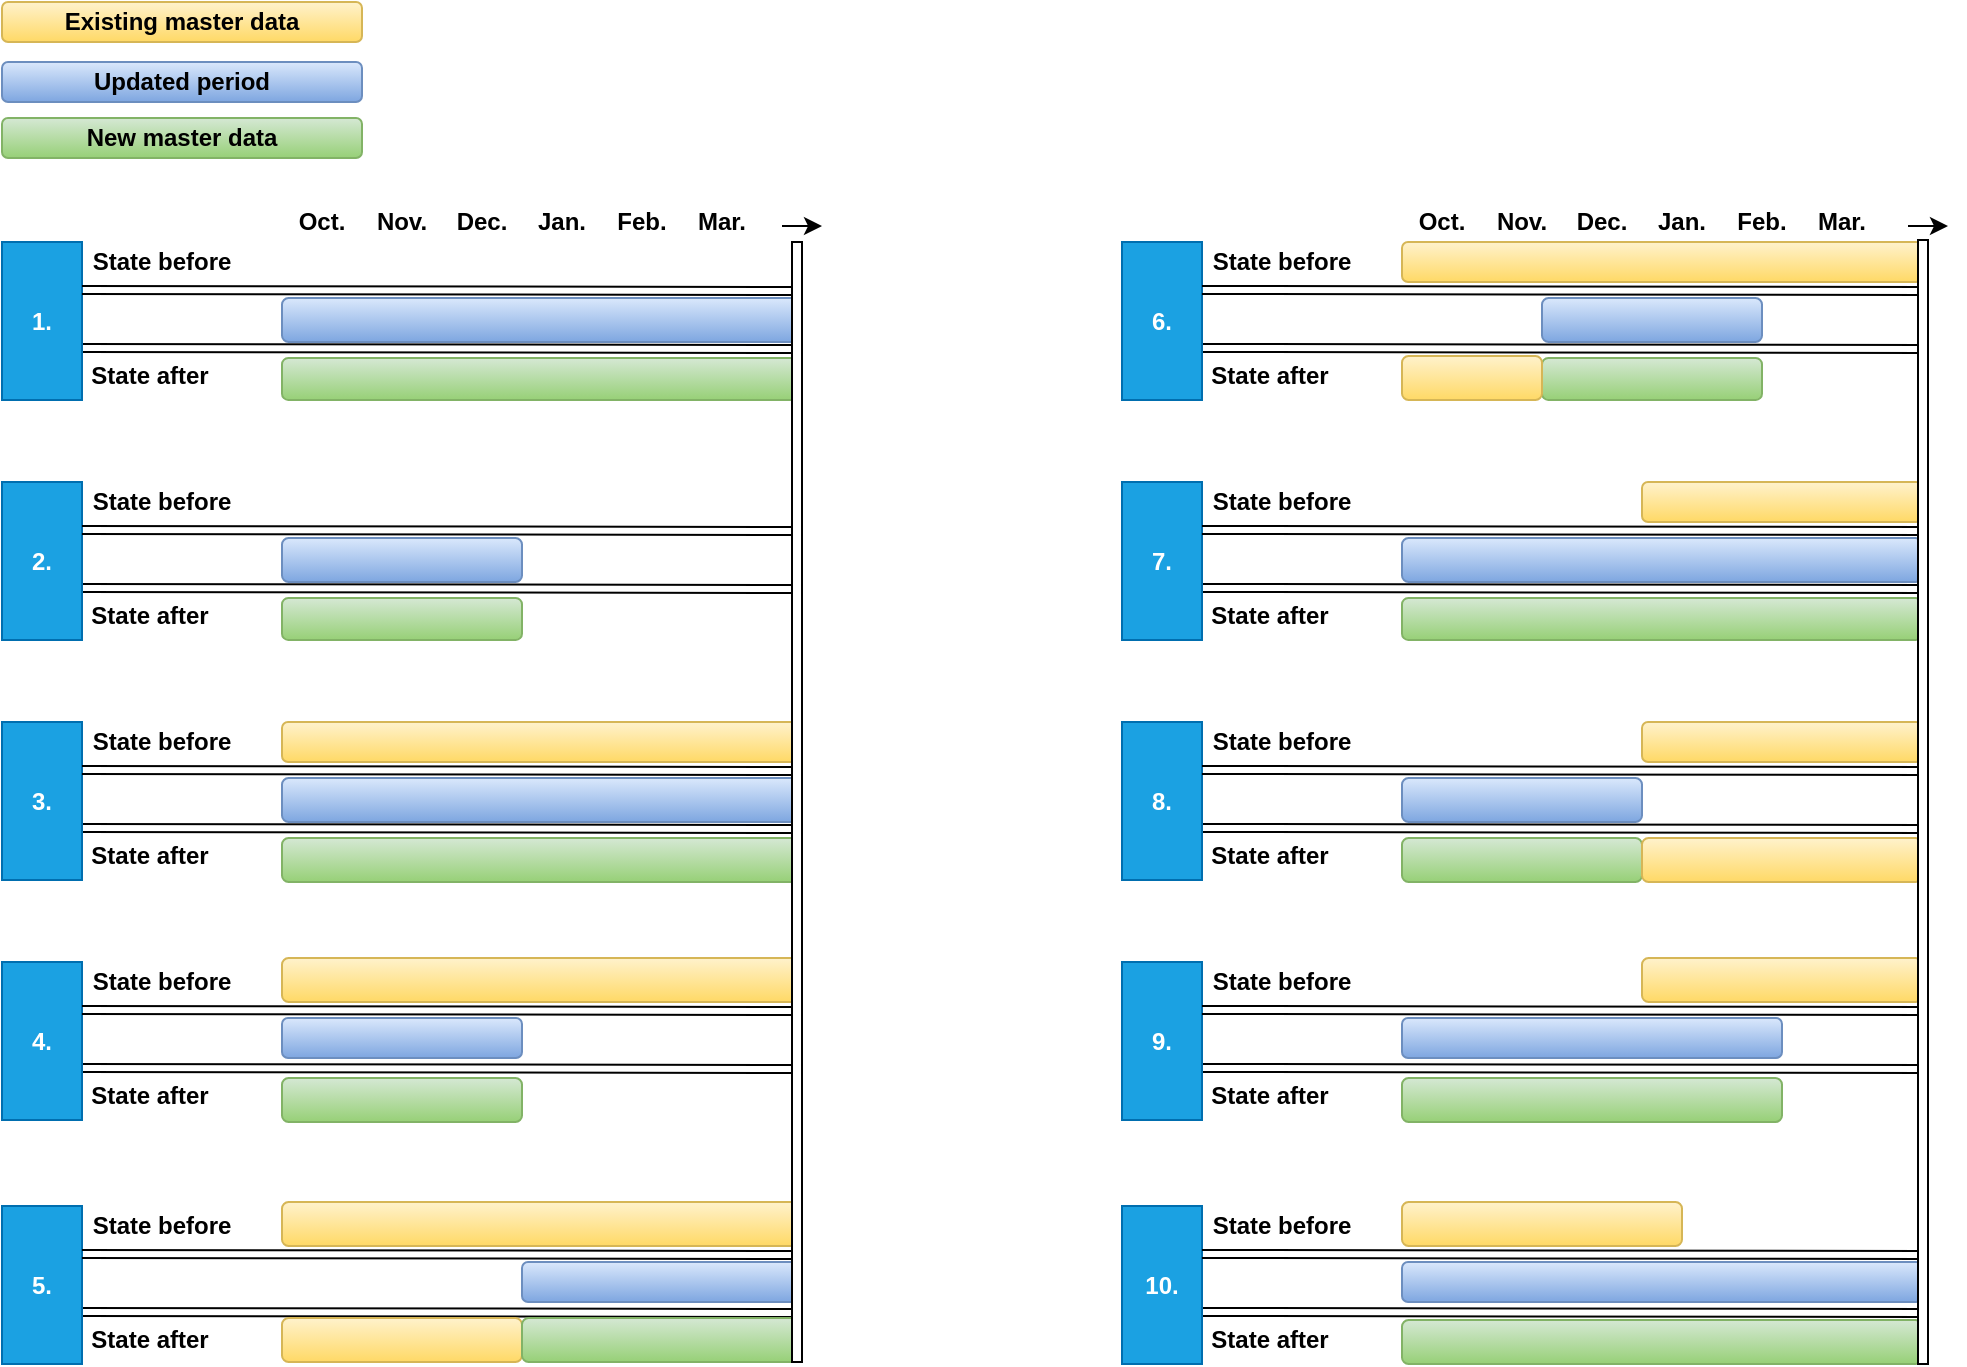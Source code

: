 <mxfile version="14.5.1" type="device" pages="5"><diagram id="SaFIxj9IMoYXtYMupUBv" name="Master Data - 1"><mxGraphModel dx="1086" dy="806" grid="1" gridSize="10" guides="1" tooltips="1" connect="1" arrows="1" fold="1" page="1" pageScale="1" pageWidth="1169" pageHeight="827" math="0" shadow="0"><root><mxCell id="0"/><mxCell id="1" parent="0"/><mxCell id="bSBs-hM8OZ-iDt6pBG2d-1" value="" style="shape=link;html=1;" parent="1" edge="1"><mxGeometry width="100" relative="1" as="geometry"><mxPoint x="80" y="213" as="sourcePoint"/><mxPoint x="440" y="213.5" as="targetPoint"/></mxGeometry></mxCell><mxCell id="bSBs-hM8OZ-iDt6pBG2d-3" value="State after" style="text;html=1;strokeColor=none;fillColor=none;align=center;verticalAlign=middle;whiteSpace=wrap;rounded=0;fontStyle=1" parent="1" vertex="1"><mxGeometry x="64" y="217" width="100" height="20" as="geometry"/></mxCell><mxCell id="bSBs-hM8OZ-iDt6pBG2d-5" value="State before" style="text;html=1;strokeColor=none;fillColor=none;align=center;verticalAlign=middle;whiteSpace=wrap;rounded=0;fontStyle=1" parent="1" vertex="1"><mxGeometry x="70" y="160" width="100" height="20" as="geometry"/></mxCell><mxCell id="bSBs-hM8OZ-iDt6pBG2d-8" value="Existing master data" style="rounded=1;whiteSpace=wrap;html=1;gradientColor=#ffd966;fillColor=#fff2cc;strokeColor=#d6b656;fontStyle=1" parent="1" vertex="1"><mxGeometry x="40" y="40" width="180" height="20" as="geometry"/></mxCell><mxCell id="bSBs-hM8OZ-iDt6pBG2d-9" value="New master data" style="rounded=1;whiteSpace=wrap;html=1;gradientColor=#97d077;fillColor=#d5e8d4;strokeColor=#82b366;fontStyle=1" parent="1" vertex="1"><mxGeometry x="40" y="98" width="180" height="20" as="geometry"/></mxCell><mxCell id="bSBs-hM8OZ-iDt6pBG2d-10" value="Updated period" style="rounded=1;whiteSpace=wrap;html=1;gradientColor=#7ea6e0;fillColor=#dae8fc;strokeColor=#6c8ebf;fontStyle=1" parent="1" vertex="1"><mxGeometry x="40" y="70" width="180" height="20" as="geometry"/></mxCell><mxCell id="bSBs-hM8OZ-iDt6pBG2d-11" value="1." style="rounded=0;whiteSpace=wrap;html=1;fillColor=#1ba1e2;strokeColor=#006EAF;fontColor=#ffffff;fontStyle=1" parent="1" vertex="1"><mxGeometry x="40" y="160" width="40" height="79" as="geometry"/></mxCell><mxCell id="bSBs-hM8OZ-iDt6pBG2d-12" value="" style="shape=link;html=1;" parent="1" edge="1"><mxGeometry width="100" relative="1" as="geometry"><mxPoint x="80" y="184" as="sourcePoint"/><mxPoint x="440" y="184.5" as="targetPoint"/></mxGeometry></mxCell><mxCell id="bSBs-hM8OZ-iDt6pBG2d-13" value="" style="rounded=1;whiteSpace=wrap;html=1;gradientColor=#7ea6e0;fillColor=#dae8fc;strokeColor=#6c8ebf;fontStyle=1" parent="1" vertex="1"><mxGeometry x="180" y="188" width="260" height="22" as="geometry"/></mxCell><mxCell id="bSBs-hM8OZ-iDt6pBG2d-16" value="" style="rounded=1;whiteSpace=wrap;html=1;gradientColor=#97d077;fillColor=#d5e8d4;strokeColor=#82b366;fontStyle=1" parent="1" vertex="1"><mxGeometry x="180" y="218" width="260" height="21" as="geometry"/></mxCell><mxCell id="bSBs-hM8OZ-iDt6pBG2d-25" value="" style="shape=link;html=1;" parent="1" edge="1"><mxGeometry width="100" relative="1" as="geometry"><mxPoint x="80" y="333" as="sourcePoint"/><mxPoint x="440" y="333.5" as="targetPoint"/></mxGeometry></mxCell><mxCell id="bSBs-hM8OZ-iDt6pBG2d-26" value="State after" style="text;html=1;strokeColor=none;fillColor=none;align=center;verticalAlign=middle;whiteSpace=wrap;rounded=0;fontStyle=1" parent="1" vertex="1"><mxGeometry x="64" y="337" width="100" height="20" as="geometry"/></mxCell><mxCell id="bSBs-hM8OZ-iDt6pBG2d-27" value="State before" style="text;html=1;strokeColor=none;fillColor=none;align=center;verticalAlign=middle;whiteSpace=wrap;rounded=0;fontStyle=1" parent="1" vertex="1"><mxGeometry x="70" y="280" width="100" height="20" as="geometry"/></mxCell><mxCell id="bSBs-hM8OZ-iDt6pBG2d-28" value="2." style="rounded=0;whiteSpace=wrap;html=1;fillColor=#1ba1e2;strokeColor=#006EAF;fontColor=#ffffff;fontStyle=1" parent="1" vertex="1"><mxGeometry x="40" y="280" width="40" height="79" as="geometry"/></mxCell><mxCell id="bSBs-hM8OZ-iDt6pBG2d-29" value="" style="shape=link;html=1;" parent="1" edge="1"><mxGeometry width="100" relative="1" as="geometry"><mxPoint x="80" y="304" as="sourcePoint"/><mxPoint x="440" y="304.5" as="targetPoint"/></mxGeometry></mxCell><mxCell id="bSBs-hM8OZ-iDt6pBG2d-30" value="" style="rounded=1;whiteSpace=wrap;html=1;gradientColor=#7ea6e0;fillColor=#dae8fc;strokeColor=#6c8ebf;fontStyle=1" parent="1" vertex="1"><mxGeometry x="180" y="308" width="120" height="22" as="geometry"/></mxCell><mxCell id="bSBs-hM8OZ-iDt6pBG2d-32" value="" style="rounded=1;whiteSpace=wrap;html=1;gradientColor=#97d077;fillColor=#d5e8d4;strokeColor=#82b366;fontStyle=1" parent="1" vertex="1"><mxGeometry x="180" y="338" width="120" height="21" as="geometry"/></mxCell><mxCell id="KLrt6tMuWnDa0eKVdnFr-1" value="" style="shape=link;html=1;" parent="1" edge="1"><mxGeometry width="100" relative="1" as="geometry"><mxPoint x="80" y="453" as="sourcePoint"/><mxPoint x="440" y="453.5" as="targetPoint"/></mxGeometry></mxCell><mxCell id="KLrt6tMuWnDa0eKVdnFr-2" value="State after" style="text;html=1;strokeColor=none;fillColor=none;align=center;verticalAlign=middle;whiteSpace=wrap;rounded=0;fontStyle=1" parent="1" vertex="1"><mxGeometry x="64" y="457" width="100" height="20" as="geometry"/></mxCell><mxCell id="KLrt6tMuWnDa0eKVdnFr-3" value="State before" style="text;html=1;strokeColor=none;fillColor=none;align=center;verticalAlign=middle;whiteSpace=wrap;rounded=0;fontStyle=1" parent="1" vertex="1"><mxGeometry x="70" y="400" width="100" height="20" as="geometry"/></mxCell><mxCell id="KLrt6tMuWnDa0eKVdnFr-4" value="3." style="rounded=0;whiteSpace=wrap;html=1;fillColor=#1ba1e2;strokeColor=#006EAF;fontColor=#ffffff;fontStyle=1" parent="1" vertex="1"><mxGeometry x="40" y="400" width="40" height="79" as="geometry"/></mxCell><mxCell id="KLrt6tMuWnDa0eKVdnFr-5" value="" style="shape=link;html=1;" parent="1" edge="1"><mxGeometry width="100" relative="1" as="geometry"><mxPoint x="80" y="424" as="sourcePoint"/><mxPoint x="440" y="424.5" as="targetPoint"/></mxGeometry></mxCell><mxCell id="KLrt6tMuWnDa0eKVdnFr-6" value="" style="rounded=1;whiteSpace=wrap;html=1;gradientColor=#7ea6e0;fillColor=#dae8fc;strokeColor=#6c8ebf;fontStyle=1" parent="1" vertex="1"><mxGeometry x="180" y="428" width="260" height="22" as="geometry"/></mxCell><mxCell id="KLrt6tMuWnDa0eKVdnFr-7" value="" style="rounded=1;whiteSpace=wrap;html=1;gradientColor=#ffd966;fillColor=#fff2cc;strokeColor=#d6b656;fontStyle=1" parent="1" vertex="1"><mxGeometry x="180" y="400" width="260" height="20" as="geometry"/></mxCell><mxCell id="KLrt6tMuWnDa0eKVdnFr-8" value="" style="rounded=1;whiteSpace=wrap;html=1;gradientColor=#97d077;fillColor=#d5e8d4;strokeColor=#82b366;fontStyle=1" parent="1" vertex="1"><mxGeometry x="180" y="458" width="260" height="22" as="geometry"/></mxCell><mxCell id="KLrt6tMuWnDa0eKVdnFr-11" value="" style="shape=link;html=1;" parent="1" edge="1"><mxGeometry width="100" relative="1" as="geometry"><mxPoint x="80" y="573" as="sourcePoint"/><mxPoint x="440" y="573.5" as="targetPoint"/></mxGeometry></mxCell><mxCell id="KLrt6tMuWnDa0eKVdnFr-12" value="State after" style="text;html=1;strokeColor=none;fillColor=none;align=center;verticalAlign=middle;whiteSpace=wrap;rounded=0;fontStyle=1" parent="1" vertex="1"><mxGeometry x="64" y="577" width="100" height="20" as="geometry"/></mxCell><mxCell id="KLrt6tMuWnDa0eKVdnFr-13" value="State before" style="text;html=1;strokeColor=none;fillColor=none;align=center;verticalAlign=middle;whiteSpace=wrap;rounded=0;fontStyle=1" parent="1" vertex="1"><mxGeometry x="70" y="520" width="100" height="20" as="geometry"/></mxCell><mxCell id="KLrt6tMuWnDa0eKVdnFr-14" value="4." style="rounded=0;whiteSpace=wrap;html=1;fillColor=#1ba1e2;strokeColor=#006EAF;fontColor=#ffffff;fontStyle=1" parent="1" vertex="1"><mxGeometry x="40" y="520" width="40" height="79" as="geometry"/></mxCell><mxCell id="KLrt6tMuWnDa0eKVdnFr-15" value="" style="shape=link;html=1;" parent="1" edge="1"><mxGeometry width="100" relative="1" as="geometry"><mxPoint x="80" y="544" as="sourcePoint"/><mxPoint x="440" y="544.5" as="targetPoint"/></mxGeometry></mxCell><mxCell id="KLrt6tMuWnDa0eKVdnFr-16" value="" style="rounded=1;whiteSpace=wrap;html=1;gradientColor=#7ea6e0;fillColor=#dae8fc;strokeColor=#6c8ebf;fontStyle=1" parent="1" vertex="1"><mxGeometry x="180" y="548" width="120" height="20" as="geometry"/></mxCell><mxCell id="KLrt6tMuWnDa0eKVdnFr-18" value="" style="rounded=1;whiteSpace=wrap;html=1;gradientColor=#97d077;fillColor=#d5e8d4;strokeColor=#82b366;fontStyle=1" parent="1" vertex="1"><mxGeometry x="180" y="578" width="120" height="22" as="geometry"/></mxCell><mxCell id="KLrt6tMuWnDa0eKVdnFr-22" value="" style="rounded=1;whiteSpace=wrap;html=1;gradientColor=#ffd966;fillColor=#fff2cc;strokeColor=#d6b656;fontStyle=1" parent="1" vertex="1"><mxGeometry x="180" y="518" width="260" height="22" as="geometry"/></mxCell><mxCell id="KLrt6tMuWnDa0eKVdnFr-23" value="Oct." style="text;html=1;strokeColor=none;fillColor=none;align=center;verticalAlign=middle;whiteSpace=wrap;rounded=0;fontStyle=1" parent="1" vertex="1"><mxGeometry x="180" y="140" width="40" height="20" as="geometry"/></mxCell><mxCell id="KLrt6tMuWnDa0eKVdnFr-26" value="Nov." style="text;html=1;strokeColor=none;fillColor=none;align=center;verticalAlign=middle;whiteSpace=wrap;rounded=0;fontStyle=1" parent="1" vertex="1"><mxGeometry x="220" y="140" width="40" height="20" as="geometry"/></mxCell><mxCell id="KLrt6tMuWnDa0eKVdnFr-27" value="Dec." style="text;html=1;strokeColor=none;fillColor=none;align=center;verticalAlign=middle;whiteSpace=wrap;rounded=0;fontStyle=1" parent="1" vertex="1"><mxGeometry x="260" y="140" width="40" height="20" as="geometry"/></mxCell><mxCell id="KLrt6tMuWnDa0eKVdnFr-31" value="Jan." style="text;html=1;strokeColor=none;fillColor=none;align=center;verticalAlign=middle;whiteSpace=wrap;rounded=0;fontStyle=1" parent="1" vertex="1"><mxGeometry x="300" y="140" width="40" height="20" as="geometry"/></mxCell><mxCell id="KLrt6tMuWnDa0eKVdnFr-32" value="Feb." style="text;html=1;strokeColor=none;fillColor=none;align=center;verticalAlign=middle;whiteSpace=wrap;rounded=0;fontStyle=1" parent="1" vertex="1"><mxGeometry x="340" y="140" width="40" height="20" as="geometry"/></mxCell><mxCell id="KLrt6tMuWnDa0eKVdnFr-35" value="Mar." style="text;html=1;strokeColor=none;fillColor=none;align=center;verticalAlign=middle;whiteSpace=wrap;rounded=0;fontStyle=1" parent="1" vertex="1"><mxGeometry x="380" y="140" width="40" height="20" as="geometry"/></mxCell><mxCell id="KLrt6tMuWnDa0eKVdnFr-37" value="" style="shape=link;html=1;" parent="1" edge="1"><mxGeometry width="100" relative="1" as="geometry"><mxPoint x="80" y="695" as="sourcePoint"/><mxPoint x="440" y="695.5" as="targetPoint"/></mxGeometry></mxCell><mxCell id="KLrt6tMuWnDa0eKVdnFr-38" value="State after" style="text;html=1;strokeColor=none;fillColor=none;align=center;verticalAlign=middle;whiteSpace=wrap;rounded=0;fontStyle=1" parent="1" vertex="1"><mxGeometry x="64" y="699" width="100" height="20" as="geometry"/></mxCell><mxCell id="KLrt6tMuWnDa0eKVdnFr-39" value="State before" style="text;html=1;strokeColor=none;fillColor=none;align=center;verticalAlign=middle;whiteSpace=wrap;rounded=0;fontStyle=1" parent="1" vertex="1"><mxGeometry x="70" y="642" width="100" height="20" as="geometry"/></mxCell><mxCell id="KLrt6tMuWnDa0eKVdnFr-40" value="5." style="rounded=0;whiteSpace=wrap;html=1;fillColor=#1ba1e2;strokeColor=#006EAF;fontColor=#ffffff;fontStyle=1" parent="1" vertex="1"><mxGeometry x="40" y="642" width="40" height="79" as="geometry"/></mxCell><mxCell id="KLrt6tMuWnDa0eKVdnFr-41" value="" style="shape=link;html=1;" parent="1" edge="1"><mxGeometry width="100" relative="1" as="geometry"><mxPoint x="80" y="666" as="sourcePoint"/><mxPoint x="440" y="666.5" as="targetPoint"/></mxGeometry></mxCell><mxCell id="KLrt6tMuWnDa0eKVdnFr-42" value="" style="rounded=1;whiteSpace=wrap;html=1;gradientColor=#7ea6e0;fillColor=#dae8fc;strokeColor=#6c8ebf;fontStyle=1" parent="1" vertex="1"><mxGeometry x="300" y="670" width="140" height="20" as="geometry"/></mxCell><mxCell id="KLrt6tMuWnDa0eKVdnFr-43" value="" style="rounded=1;whiteSpace=wrap;html=1;gradientColor=#ffd966;fillColor=#fff2cc;strokeColor=#d6b656;fontStyle=1" parent="1" vertex="1"><mxGeometry x="180" y="698" width="120" height="22" as="geometry"/></mxCell><mxCell id="KLrt6tMuWnDa0eKVdnFr-44" value="" style="rounded=1;whiteSpace=wrap;html=1;gradientColor=#97d077;fillColor=#d5e8d4;strokeColor=#82b366;fontStyle=1" parent="1" vertex="1"><mxGeometry x="300" y="698" width="140" height="22" as="geometry"/></mxCell><mxCell id="KLrt6tMuWnDa0eKVdnFr-45" value="" style="rounded=1;whiteSpace=wrap;html=1;gradientColor=#ffd966;fillColor=#fff2cc;strokeColor=#d6b656;fontStyle=1" parent="1" vertex="1"><mxGeometry x="180" y="640" width="260" height="22" as="geometry"/></mxCell><mxCell id="KLrt6tMuWnDa0eKVdnFr-81" value="" style="shape=link;html=1;" parent="1" edge="1"><mxGeometry width="100" relative="1" as="geometry"><mxPoint x="640" y="213" as="sourcePoint"/><mxPoint x="1000" y="213.5" as="targetPoint"/></mxGeometry></mxCell><mxCell id="KLrt6tMuWnDa0eKVdnFr-82" value="State after" style="text;html=1;strokeColor=none;fillColor=none;align=center;verticalAlign=middle;whiteSpace=wrap;rounded=0;fontStyle=1" parent="1" vertex="1"><mxGeometry x="624" y="217" width="100" height="20" as="geometry"/></mxCell><mxCell id="KLrt6tMuWnDa0eKVdnFr-83" value="State before" style="text;html=1;strokeColor=none;fillColor=none;align=center;verticalAlign=middle;whiteSpace=wrap;rounded=0;fontStyle=1" parent="1" vertex="1"><mxGeometry x="630" y="160" width="100" height="20" as="geometry"/></mxCell><mxCell id="KLrt6tMuWnDa0eKVdnFr-84" value="6." style="rounded=0;whiteSpace=wrap;html=1;fillColor=#1ba1e2;strokeColor=#006EAF;fontColor=#ffffff;fontStyle=1" parent="1" vertex="1"><mxGeometry x="600" y="160" width="40" height="79" as="geometry"/></mxCell><mxCell id="KLrt6tMuWnDa0eKVdnFr-85" value="" style="shape=link;html=1;" parent="1" edge="1"><mxGeometry width="100" relative="1" as="geometry"><mxPoint x="640" y="184" as="sourcePoint"/><mxPoint x="1000" y="184.5" as="targetPoint"/></mxGeometry></mxCell><mxCell id="KLrt6tMuWnDa0eKVdnFr-86" value="" style="rounded=1;whiteSpace=wrap;html=1;gradientColor=#7ea6e0;fillColor=#dae8fc;strokeColor=#6c8ebf;fontStyle=1" parent="1" vertex="1"><mxGeometry x="810" y="188" width="110" height="22" as="geometry"/></mxCell><mxCell id="KLrt6tMuWnDa0eKVdnFr-87" value="" style="rounded=1;whiteSpace=wrap;html=1;gradientColor=#97d077;fillColor=#d5e8d4;strokeColor=#82b366;fontStyle=1" parent="1" vertex="1"><mxGeometry x="810" y="218" width="110" height="21" as="geometry"/></mxCell><mxCell id="KLrt6tMuWnDa0eKVdnFr-88" value="" style="shape=link;html=1;" parent="1" edge="1"><mxGeometry width="100" relative="1" as="geometry"><mxPoint x="640" y="333" as="sourcePoint"/><mxPoint x="1000" y="333.5" as="targetPoint"/></mxGeometry></mxCell><mxCell id="KLrt6tMuWnDa0eKVdnFr-89" value="State after" style="text;html=1;strokeColor=none;fillColor=none;align=center;verticalAlign=middle;whiteSpace=wrap;rounded=0;fontStyle=1" parent="1" vertex="1"><mxGeometry x="624" y="337" width="100" height="20" as="geometry"/></mxCell><mxCell id="KLrt6tMuWnDa0eKVdnFr-90" value="State before" style="text;html=1;strokeColor=none;fillColor=none;align=center;verticalAlign=middle;whiteSpace=wrap;rounded=0;fontStyle=1" parent="1" vertex="1"><mxGeometry x="630" y="280" width="100" height="20" as="geometry"/></mxCell><mxCell id="KLrt6tMuWnDa0eKVdnFr-91" value="7." style="rounded=0;whiteSpace=wrap;html=1;fillColor=#1ba1e2;strokeColor=#006EAF;fontColor=#ffffff;fontStyle=1" parent="1" vertex="1"><mxGeometry x="600" y="280" width="40" height="79" as="geometry"/></mxCell><mxCell id="KLrt6tMuWnDa0eKVdnFr-92" value="" style="shape=link;html=1;" parent="1" edge="1"><mxGeometry width="100" relative="1" as="geometry"><mxPoint x="640" y="304" as="sourcePoint"/><mxPoint x="1000" y="304.5" as="targetPoint"/></mxGeometry></mxCell><mxCell id="KLrt6tMuWnDa0eKVdnFr-93" value="" style="rounded=1;whiteSpace=wrap;html=1;gradientColor=#7ea6e0;fillColor=#dae8fc;strokeColor=#6c8ebf;fontStyle=1" parent="1" vertex="1"><mxGeometry x="740" y="308" width="260" height="22" as="geometry"/></mxCell><mxCell id="KLrt6tMuWnDa0eKVdnFr-94" value="" style="rounded=1;whiteSpace=wrap;html=1;gradientColor=#ffd966;fillColor=#fff2cc;strokeColor=#d6b656;fontStyle=1" parent="1" vertex="1"><mxGeometry x="860" y="280" width="140" height="20" as="geometry"/></mxCell><mxCell id="KLrt6tMuWnDa0eKVdnFr-95" value="" style="rounded=1;whiteSpace=wrap;html=1;gradientColor=#97d077;fillColor=#d5e8d4;strokeColor=#82b366;fontStyle=1" parent="1" vertex="1"><mxGeometry x="740" y="338" width="260" height="21" as="geometry"/></mxCell><mxCell id="KLrt6tMuWnDa0eKVdnFr-96" value="" style="shape=link;html=1;" parent="1" edge="1"><mxGeometry width="100" relative="1" as="geometry"><mxPoint x="640" y="453" as="sourcePoint"/><mxPoint x="1000" y="453.5" as="targetPoint"/></mxGeometry></mxCell><mxCell id="KLrt6tMuWnDa0eKVdnFr-97" value="State after" style="text;html=1;strokeColor=none;fillColor=none;align=center;verticalAlign=middle;whiteSpace=wrap;rounded=0;fontStyle=1" parent="1" vertex="1"><mxGeometry x="624" y="457" width="100" height="20" as="geometry"/></mxCell><mxCell id="KLrt6tMuWnDa0eKVdnFr-98" value="State before" style="text;html=1;strokeColor=none;fillColor=none;align=center;verticalAlign=middle;whiteSpace=wrap;rounded=0;fontStyle=1" parent="1" vertex="1"><mxGeometry x="630" y="400" width="100" height="20" as="geometry"/></mxCell><mxCell id="KLrt6tMuWnDa0eKVdnFr-99" value="8." style="rounded=0;whiteSpace=wrap;html=1;fillColor=#1ba1e2;strokeColor=#006EAF;fontColor=#ffffff;fontStyle=1" parent="1" vertex="1"><mxGeometry x="600" y="400" width="40" height="79" as="geometry"/></mxCell><mxCell id="KLrt6tMuWnDa0eKVdnFr-100" value="" style="shape=link;html=1;" parent="1" edge="1"><mxGeometry width="100" relative="1" as="geometry"><mxPoint x="640" y="424" as="sourcePoint"/><mxPoint x="1000" y="424.5" as="targetPoint"/></mxGeometry></mxCell><mxCell id="KLrt6tMuWnDa0eKVdnFr-101" value="" style="rounded=1;whiteSpace=wrap;html=1;gradientColor=#7ea6e0;fillColor=#dae8fc;strokeColor=#6c8ebf;fontStyle=1" parent="1" vertex="1"><mxGeometry x="740" y="428" width="120" height="22" as="geometry"/></mxCell><mxCell id="KLrt6tMuWnDa0eKVdnFr-102" value="" style="rounded=1;whiteSpace=wrap;html=1;gradientColor=#ffd966;fillColor=#fff2cc;strokeColor=#d6b656;fontStyle=1" parent="1" vertex="1"><mxGeometry x="860" y="400" width="140" height="20" as="geometry"/></mxCell><mxCell id="KLrt6tMuWnDa0eKVdnFr-103" value="" style="rounded=1;whiteSpace=wrap;html=1;gradientColor=#97d077;fillColor=#d5e8d4;strokeColor=#82b366;fontStyle=1" parent="1" vertex="1"><mxGeometry x="740" y="458" width="120" height="22" as="geometry"/></mxCell><mxCell id="KLrt6tMuWnDa0eKVdnFr-104" value="" style="rounded=1;whiteSpace=wrap;html=1;gradientColor=#ffd966;fillColor=#fff2cc;strokeColor=#d6b656;fontStyle=1" parent="1" vertex="1"><mxGeometry x="860" y="458" width="140" height="22" as="geometry"/></mxCell><mxCell id="KLrt6tMuWnDa0eKVdnFr-105" value="" style="shape=link;html=1;" parent="1" edge="1"><mxGeometry width="100" relative="1" as="geometry"><mxPoint x="640" y="573" as="sourcePoint"/><mxPoint x="1000" y="573.5" as="targetPoint"/></mxGeometry></mxCell><mxCell id="KLrt6tMuWnDa0eKVdnFr-106" value="State after" style="text;html=1;strokeColor=none;fillColor=none;align=center;verticalAlign=middle;whiteSpace=wrap;rounded=0;fontStyle=1" parent="1" vertex="1"><mxGeometry x="624" y="577" width="100" height="20" as="geometry"/></mxCell><mxCell id="KLrt6tMuWnDa0eKVdnFr-107" value="State before" style="text;html=1;strokeColor=none;fillColor=none;align=center;verticalAlign=middle;whiteSpace=wrap;rounded=0;fontStyle=1" parent="1" vertex="1"><mxGeometry x="630" y="520" width="100" height="20" as="geometry"/></mxCell><mxCell id="KLrt6tMuWnDa0eKVdnFr-108" value="9." style="rounded=0;whiteSpace=wrap;html=1;fillColor=#1ba1e2;strokeColor=#006EAF;fontColor=#ffffff;fontStyle=1" parent="1" vertex="1"><mxGeometry x="600" y="520" width="40" height="79" as="geometry"/></mxCell><mxCell id="KLrt6tMuWnDa0eKVdnFr-109" value="" style="shape=link;html=1;" parent="1" edge="1"><mxGeometry width="100" relative="1" as="geometry"><mxPoint x="640" y="544" as="sourcePoint"/><mxPoint x="1000" y="544.5" as="targetPoint"/></mxGeometry></mxCell><mxCell id="KLrt6tMuWnDa0eKVdnFr-110" value="" style="rounded=1;whiteSpace=wrap;html=1;gradientColor=#7ea6e0;fillColor=#dae8fc;strokeColor=#6c8ebf;fontStyle=1" parent="1" vertex="1"><mxGeometry x="740" y="548" width="190" height="20" as="geometry"/></mxCell><mxCell id="KLrt6tMuWnDa0eKVdnFr-112" value="" style="rounded=1;whiteSpace=wrap;html=1;gradientColor=#97d077;fillColor=#d5e8d4;strokeColor=#82b366;fontStyle=1" parent="1" vertex="1"><mxGeometry x="740" y="578" width="190" height="22" as="geometry"/></mxCell><mxCell id="KLrt6tMuWnDa0eKVdnFr-113" value="" style="rounded=1;whiteSpace=wrap;html=1;gradientColor=#ffd966;fillColor=#fff2cc;strokeColor=#d6b656;fontStyle=1" parent="1" vertex="1"><mxGeometry x="860" y="518" width="140" height="22" as="geometry"/></mxCell><mxCell id="KLrt6tMuWnDa0eKVdnFr-114" value="Oct." style="text;html=1;strokeColor=none;fillColor=none;align=center;verticalAlign=middle;whiteSpace=wrap;rounded=0;fontStyle=1" parent="1" vertex="1"><mxGeometry x="740" y="140" width="40" height="20" as="geometry"/></mxCell><mxCell id="KLrt6tMuWnDa0eKVdnFr-115" value="Nov." style="text;html=1;strokeColor=none;fillColor=none;align=center;verticalAlign=middle;whiteSpace=wrap;rounded=0;fontStyle=1" parent="1" vertex="1"><mxGeometry x="780" y="140" width="40" height="20" as="geometry"/></mxCell><mxCell id="KLrt6tMuWnDa0eKVdnFr-116" value="Dec." style="text;html=1;strokeColor=none;fillColor=none;align=center;verticalAlign=middle;whiteSpace=wrap;rounded=0;fontStyle=1" parent="1" vertex="1"><mxGeometry x="820" y="140" width="40" height="20" as="geometry"/></mxCell><mxCell id="KLrt6tMuWnDa0eKVdnFr-117" value="Jan." style="text;html=1;strokeColor=none;fillColor=none;align=center;verticalAlign=middle;whiteSpace=wrap;rounded=0;fontStyle=1" parent="1" vertex="1"><mxGeometry x="860" y="140" width="40" height="20" as="geometry"/></mxCell><mxCell id="KLrt6tMuWnDa0eKVdnFr-118" value="Feb." style="text;html=1;strokeColor=none;fillColor=none;align=center;verticalAlign=middle;whiteSpace=wrap;rounded=0;fontStyle=1" parent="1" vertex="1"><mxGeometry x="900" y="140" width="40" height="20" as="geometry"/></mxCell><mxCell id="KLrt6tMuWnDa0eKVdnFr-119" value="Mar." style="text;html=1;strokeColor=none;fillColor=none;align=center;verticalAlign=middle;whiteSpace=wrap;rounded=0;fontStyle=1" parent="1" vertex="1"><mxGeometry x="940" y="140" width="40" height="20" as="geometry"/></mxCell><mxCell id="KLrt6tMuWnDa0eKVdnFr-120" value="" style="shape=link;html=1;" parent="1" edge="1"><mxGeometry width="100" relative="1" as="geometry"><mxPoint x="640" y="695" as="sourcePoint"/><mxPoint x="1000" y="695.5" as="targetPoint"/></mxGeometry></mxCell><mxCell id="KLrt6tMuWnDa0eKVdnFr-121" value="State after" style="text;html=1;strokeColor=none;fillColor=none;align=center;verticalAlign=middle;whiteSpace=wrap;rounded=0;fontStyle=1" parent="1" vertex="1"><mxGeometry x="624" y="699" width="100" height="20" as="geometry"/></mxCell><mxCell id="KLrt6tMuWnDa0eKVdnFr-122" value="State before" style="text;html=1;strokeColor=none;fillColor=none;align=center;verticalAlign=middle;whiteSpace=wrap;rounded=0;fontStyle=1" parent="1" vertex="1"><mxGeometry x="630" y="642" width="100" height="20" as="geometry"/></mxCell><mxCell id="KLrt6tMuWnDa0eKVdnFr-123" value="10." style="rounded=0;whiteSpace=wrap;html=1;fillColor=#1ba1e2;strokeColor=#006EAF;fontColor=#ffffff;fontStyle=1" parent="1" vertex="1"><mxGeometry x="600" y="642" width="40" height="79" as="geometry"/></mxCell><mxCell id="KLrt6tMuWnDa0eKVdnFr-124" value="" style="shape=link;html=1;" parent="1" edge="1"><mxGeometry width="100" relative="1" as="geometry"><mxPoint x="640" y="666" as="sourcePoint"/><mxPoint x="1000" y="666.5" as="targetPoint"/></mxGeometry></mxCell><mxCell id="KLrt6tMuWnDa0eKVdnFr-125" value="" style="rounded=1;whiteSpace=wrap;html=1;gradientColor=#7ea6e0;fillColor=#dae8fc;strokeColor=#6c8ebf;fontStyle=1" parent="1" vertex="1"><mxGeometry x="740" y="670" width="260" height="20" as="geometry"/></mxCell><mxCell id="KLrt6tMuWnDa0eKVdnFr-127" value="" style="rounded=1;whiteSpace=wrap;html=1;gradientColor=#97d077;fillColor=#d5e8d4;strokeColor=#82b366;fontStyle=1" parent="1" vertex="1"><mxGeometry x="740" y="699" width="260" height="22" as="geometry"/></mxCell><mxCell id="KLrt6tMuWnDa0eKVdnFr-128" value="" style="rounded=1;whiteSpace=wrap;html=1;gradientColor=#ffd966;fillColor=#fff2cc;strokeColor=#d6b656;fontStyle=1" parent="1" vertex="1"><mxGeometry x="740" y="640" width="140" height="22" as="geometry"/></mxCell><mxCell id="KLrt6tMuWnDa0eKVdnFr-130" value="" style="rounded=1;whiteSpace=wrap;html=1;gradientColor=#ffd966;fillColor=#fff2cc;strokeColor=#d6b656;fontStyle=1" parent="1" vertex="1"><mxGeometry x="740" y="160" width="260" height="20" as="geometry"/></mxCell><mxCell id="KLrt6tMuWnDa0eKVdnFr-131" value="" style="rounded=1;whiteSpace=wrap;html=1;gradientColor=#ffd966;fillColor=#fff2cc;strokeColor=#d6b656;fontStyle=1" parent="1" vertex="1"><mxGeometry x="740" y="217" width="70" height="22" as="geometry"/></mxCell><mxCell id="er6kpQBdBO-EWqfaTlWv-1" value="" style="rounded=0;whiteSpace=wrap;html=1;fontSize=15;" parent="1" vertex="1"><mxGeometry x="435" y="160" width="5" height="560" as="geometry"/></mxCell><mxCell id="bJdiAnmMMOPXs23FGfit-1" value="" style="endArrow=classic;html=1;fontSize=15;" parent="1" edge="1"><mxGeometry width="50" height="50" relative="1" as="geometry"><mxPoint x="430" y="152" as="sourcePoint"/><mxPoint x="450" y="152" as="targetPoint"/></mxGeometry></mxCell><mxCell id="ky65Pe7NVOBKIFUZzDIG-1" value="" style="rounded=0;whiteSpace=wrap;html=1;fontSize=15;" parent="1" vertex="1"><mxGeometry x="998" y="159" width="5" height="562" as="geometry"/></mxCell><mxCell id="u4JSYeqzIMz2-Gu4qB2u-1" value="" style="endArrow=classic;html=1;fontSize=15;" parent="1" edge="1"><mxGeometry width="50" height="50" relative="1" as="geometry"><mxPoint x="993" y="152" as="sourcePoint"/><mxPoint x="1013" y="152" as="targetPoint"/></mxGeometry></mxCell></root></mxGraphModel></diagram><diagram id="tSXfD5DDTn7rh3mIiX3P" name="Master Data - 2"><mxGraphModel dx="1086" dy="806" grid="1" gridSize="10" guides="1" tooltips="1" connect="1" arrows="1" fold="1" page="1" pageScale="1" pageWidth="1169" pageHeight="827" math="0" shadow="0"><root><mxCell id="rjo0UkoXfDL_xREaNqPs-0"/><mxCell id="rjo0UkoXfDL_xREaNqPs-1" parent="rjo0UkoXfDL_xREaNqPs-0"/><mxCell id="rjo0UkoXfDL_xREaNqPs-2" value="" style="shape=link;html=1;" parent="rjo0UkoXfDL_xREaNqPs-1" edge="1"><mxGeometry width="100" relative="1" as="geometry"><mxPoint x="80" y="213" as="sourcePoint"/><mxPoint x="440" y="213.5" as="targetPoint"/></mxGeometry></mxCell><mxCell id="rjo0UkoXfDL_xREaNqPs-3" value="State after" style="text;html=1;strokeColor=none;fillColor=none;align=center;verticalAlign=middle;whiteSpace=wrap;rounded=0;fontStyle=1" parent="rjo0UkoXfDL_xREaNqPs-1" vertex="1"><mxGeometry x="64" y="217" width="100" height="20" as="geometry"/></mxCell><mxCell id="rjo0UkoXfDL_xREaNqPs-4" value="State before" style="text;html=1;strokeColor=none;fillColor=none;align=center;verticalAlign=middle;whiteSpace=wrap;rounded=0;fontStyle=1" parent="rjo0UkoXfDL_xREaNqPs-1" vertex="1"><mxGeometry x="70" y="160" width="100" height="20" as="geometry"/></mxCell><mxCell id="rjo0UkoXfDL_xREaNqPs-5" value="Existing master data" style="rounded=1;whiteSpace=wrap;html=1;gradientColor=#ffd966;fillColor=#fff2cc;strokeColor=#d6b656;fontStyle=1" parent="rjo0UkoXfDL_xREaNqPs-1" vertex="1"><mxGeometry x="40" y="40" width="180" height="20" as="geometry"/></mxCell><mxCell id="rjo0UkoXfDL_xREaNqPs-6" value="New master data" style="rounded=1;whiteSpace=wrap;html=1;gradientColor=#97d077;fillColor=#d5e8d4;strokeColor=#82b366;fontStyle=1" parent="rjo0UkoXfDL_xREaNqPs-1" vertex="1"><mxGeometry x="40" y="98" width="180" height="20" as="geometry"/></mxCell><mxCell id="rjo0UkoXfDL_xREaNqPs-7" value="Updated period" style="rounded=1;whiteSpace=wrap;html=1;gradientColor=#7ea6e0;fillColor=#dae8fc;strokeColor=#6c8ebf;fontStyle=1" parent="rjo0UkoXfDL_xREaNqPs-1" vertex="1"><mxGeometry x="40" y="70" width="180" height="20" as="geometry"/></mxCell><mxCell id="rjo0UkoXfDL_xREaNqPs-8" value="11." style="rounded=0;whiteSpace=wrap;html=1;fillColor=#1ba1e2;strokeColor=#006EAF;fontColor=#ffffff;fontStyle=1" parent="rjo0UkoXfDL_xREaNqPs-1" vertex="1"><mxGeometry x="40" y="160" width="40" height="79" as="geometry"/></mxCell><mxCell id="rjo0UkoXfDL_xREaNqPs-9" value="" style="shape=link;html=1;" parent="rjo0UkoXfDL_xREaNqPs-1" edge="1"><mxGeometry width="100" relative="1" as="geometry"><mxPoint x="80" y="184" as="sourcePoint"/><mxPoint x="440" y="184.5" as="targetPoint"/></mxGeometry></mxCell><mxCell id="rjo0UkoXfDL_xREaNqPs-10" value="" style="rounded=1;whiteSpace=wrap;html=1;gradientColor=#7ea6e0;fillColor=#dae8fc;strokeColor=#6c8ebf;fontStyle=1" parent="rjo0UkoXfDL_xREaNqPs-1" vertex="1"><mxGeometry x="180" y="188" width="120" height="22" as="geometry"/></mxCell><mxCell id="rjo0UkoXfDL_xREaNqPs-11" value="" style="rounded=1;whiteSpace=wrap;html=1;gradientColor=#97d077;fillColor=#d5e8d4;strokeColor=#82b366;fontStyle=1" parent="rjo0UkoXfDL_xREaNqPs-1" vertex="1"><mxGeometry x="180" y="218" width="120" height="21" as="geometry"/></mxCell><mxCell id="rjo0UkoXfDL_xREaNqPs-12" value="" style="shape=link;html=1;" parent="rjo0UkoXfDL_xREaNqPs-1" edge="1"><mxGeometry width="100" relative="1" as="geometry"><mxPoint x="80" y="333" as="sourcePoint"/><mxPoint x="440" y="333.5" as="targetPoint"/></mxGeometry></mxCell><mxCell id="rjo0UkoXfDL_xREaNqPs-13" value="State after" style="text;html=1;strokeColor=none;fillColor=none;align=center;verticalAlign=middle;whiteSpace=wrap;rounded=0;fontStyle=1" parent="rjo0UkoXfDL_xREaNqPs-1" vertex="1"><mxGeometry x="64" y="337" width="100" height="20" as="geometry"/></mxCell><mxCell id="rjo0UkoXfDL_xREaNqPs-14" value="State before" style="text;html=1;strokeColor=none;fillColor=none;align=center;verticalAlign=middle;whiteSpace=wrap;rounded=0;fontStyle=1" parent="rjo0UkoXfDL_xREaNqPs-1" vertex="1"><mxGeometry x="70" y="280" width="100" height="20" as="geometry"/></mxCell><mxCell id="rjo0UkoXfDL_xREaNqPs-15" value="12." style="rounded=0;whiteSpace=wrap;html=1;fillColor=#1ba1e2;strokeColor=#006EAF;fontColor=#ffffff;fontStyle=1" parent="rjo0UkoXfDL_xREaNqPs-1" vertex="1"><mxGeometry x="40" y="280" width="40" height="79" as="geometry"/></mxCell><mxCell id="rjo0UkoXfDL_xREaNqPs-16" value="" style="shape=link;html=1;" parent="rjo0UkoXfDL_xREaNqPs-1" edge="1"><mxGeometry width="100" relative="1" as="geometry"><mxPoint x="80" y="304" as="sourcePoint"/><mxPoint x="440" y="304.5" as="targetPoint"/></mxGeometry></mxCell><mxCell id="rjo0UkoXfDL_xREaNqPs-17" value="" style="rounded=1;whiteSpace=wrap;html=1;gradientColor=#7ea6e0;fillColor=#dae8fc;strokeColor=#6c8ebf;fontStyle=1" parent="rjo0UkoXfDL_xREaNqPs-1" vertex="1"><mxGeometry x="180" y="308" width="180" height="22" as="geometry"/></mxCell><mxCell id="rjo0UkoXfDL_xREaNqPs-18" value="" style="rounded=1;whiteSpace=wrap;html=1;gradientColor=#97d077;fillColor=#d5e8d4;strokeColor=#82b366;fontStyle=1" parent="rjo0UkoXfDL_xREaNqPs-1" vertex="1"><mxGeometry x="180" y="338" width="180" height="21" as="geometry"/></mxCell><mxCell id="rjo0UkoXfDL_xREaNqPs-19" value="" style="shape=link;html=1;" parent="rjo0UkoXfDL_xREaNqPs-1" edge="1"><mxGeometry width="100" relative="1" as="geometry"><mxPoint x="80" y="453" as="sourcePoint"/><mxPoint x="440" y="453.5" as="targetPoint"/></mxGeometry></mxCell><mxCell id="rjo0UkoXfDL_xREaNqPs-20" value="State after" style="text;html=1;strokeColor=none;fillColor=none;align=center;verticalAlign=middle;whiteSpace=wrap;rounded=0;fontStyle=1" parent="rjo0UkoXfDL_xREaNqPs-1" vertex="1"><mxGeometry x="64" y="457" width="100" height="20" as="geometry"/></mxCell><mxCell id="rjo0UkoXfDL_xREaNqPs-21" value="State before" style="text;html=1;strokeColor=none;fillColor=none;align=center;verticalAlign=middle;whiteSpace=wrap;rounded=0;fontStyle=1" parent="rjo0UkoXfDL_xREaNqPs-1" vertex="1"><mxGeometry x="70" y="400" width="100" height="20" as="geometry"/></mxCell><mxCell id="rjo0UkoXfDL_xREaNqPs-22" value="13." style="rounded=0;whiteSpace=wrap;html=1;fillColor=#1ba1e2;strokeColor=#006EAF;fontColor=#ffffff;fontStyle=1" parent="rjo0UkoXfDL_xREaNqPs-1" vertex="1"><mxGeometry x="40" y="400" width="40" height="79" as="geometry"/></mxCell><mxCell id="rjo0UkoXfDL_xREaNqPs-23" value="" style="shape=link;html=1;" parent="rjo0UkoXfDL_xREaNqPs-1" edge="1"><mxGeometry width="100" relative="1" as="geometry"><mxPoint x="80" y="424" as="sourcePoint"/><mxPoint x="440" y="424.5" as="targetPoint"/></mxGeometry></mxCell><mxCell id="rjo0UkoXfDL_xREaNqPs-24" value="" style="rounded=1;whiteSpace=wrap;html=1;gradientColor=#7ea6e0;fillColor=#dae8fc;strokeColor=#6c8ebf;fontStyle=1" parent="rjo0UkoXfDL_xREaNqPs-1" vertex="1"><mxGeometry x="180" y="428" width="260" height="22" as="geometry"/></mxCell><mxCell id="rjo0UkoXfDL_xREaNqPs-25" value="" style="rounded=1;whiteSpace=wrap;html=1;gradientColor=#ffd966;fillColor=#fff2cc;strokeColor=#d6b656;fontStyle=1" parent="rjo0UkoXfDL_xREaNqPs-1" vertex="1"><mxGeometry x="240" y="400" width="120" height="20" as="geometry"/></mxCell><mxCell id="rjo0UkoXfDL_xREaNqPs-26" value="" style="rounded=1;whiteSpace=wrap;html=1;gradientColor=#97d077;fillColor=#d5e8d4;strokeColor=#82b366;fontStyle=1" parent="rjo0UkoXfDL_xREaNqPs-1" vertex="1"><mxGeometry x="180" y="458" width="260" height="22" as="geometry"/></mxCell><mxCell id="rjo0UkoXfDL_xREaNqPs-27" value="" style="shape=link;html=1;" parent="rjo0UkoXfDL_xREaNqPs-1" edge="1"><mxGeometry width="100" relative="1" as="geometry"><mxPoint x="80" y="573" as="sourcePoint"/><mxPoint x="440" y="573.5" as="targetPoint"/></mxGeometry></mxCell><mxCell id="rjo0UkoXfDL_xREaNqPs-28" value="State after" style="text;html=1;strokeColor=none;fillColor=none;align=center;verticalAlign=middle;whiteSpace=wrap;rounded=0;fontStyle=1" parent="rjo0UkoXfDL_xREaNqPs-1" vertex="1"><mxGeometry x="64" y="577" width="100" height="20" as="geometry"/></mxCell><mxCell id="rjo0UkoXfDL_xREaNqPs-29" value="State before" style="text;html=1;strokeColor=none;fillColor=none;align=center;verticalAlign=middle;whiteSpace=wrap;rounded=0;fontStyle=1" parent="rjo0UkoXfDL_xREaNqPs-1" vertex="1"><mxGeometry x="70" y="520" width="100" height="20" as="geometry"/></mxCell><mxCell id="rjo0UkoXfDL_xREaNqPs-30" value="14." style="rounded=0;whiteSpace=wrap;html=1;fillColor=#1ba1e2;strokeColor=#006EAF;fontColor=#ffffff;fontStyle=1" parent="rjo0UkoXfDL_xREaNqPs-1" vertex="1"><mxGeometry x="40" y="520" width="40" height="79" as="geometry"/></mxCell><mxCell id="rjo0UkoXfDL_xREaNqPs-31" value="" style="shape=link;html=1;" parent="rjo0UkoXfDL_xREaNqPs-1" edge="1"><mxGeometry width="100" relative="1" as="geometry"><mxPoint x="80" y="544" as="sourcePoint"/><mxPoint x="440" y="544.5" as="targetPoint"/></mxGeometry></mxCell><mxCell id="rjo0UkoXfDL_xREaNqPs-32" value="" style="rounded=1;whiteSpace=wrap;html=1;gradientColor=#7ea6e0;fillColor=#dae8fc;strokeColor=#6c8ebf;fontStyle=1" parent="rjo0UkoXfDL_xREaNqPs-1" vertex="1"><mxGeometry x="180" y="548" width="60" height="20" as="geometry"/></mxCell><mxCell id="rjo0UkoXfDL_xREaNqPs-33" value="" style="rounded=1;whiteSpace=wrap;html=1;gradientColor=#97d077;fillColor=#d5e8d4;strokeColor=#82b366;fontStyle=1" parent="rjo0UkoXfDL_xREaNqPs-1" vertex="1"><mxGeometry x="180" y="578" width="60" height="22" as="geometry"/></mxCell><mxCell id="rjo0UkoXfDL_xREaNqPs-34" value="" style="rounded=1;whiteSpace=wrap;html=1;gradientColor=#ffd966;fillColor=#fff2cc;strokeColor=#d6b656;fontStyle=1" parent="rjo0UkoXfDL_xREaNqPs-1" vertex="1"><mxGeometry x="240" y="518" width="120" height="22" as="geometry"/></mxCell><mxCell id="rjo0UkoXfDL_xREaNqPs-35" value="Oct." style="text;html=1;strokeColor=none;fillColor=none;align=center;verticalAlign=middle;whiteSpace=wrap;rounded=0;fontStyle=1" parent="rjo0UkoXfDL_xREaNqPs-1" vertex="1"><mxGeometry x="180" y="140" width="40" height="20" as="geometry"/></mxCell><mxCell id="rjo0UkoXfDL_xREaNqPs-36" value="Nov." style="text;html=1;strokeColor=none;fillColor=none;align=center;verticalAlign=middle;whiteSpace=wrap;rounded=0;fontStyle=1" parent="rjo0UkoXfDL_xREaNqPs-1" vertex="1"><mxGeometry x="220" y="140" width="40" height="20" as="geometry"/></mxCell><mxCell id="rjo0UkoXfDL_xREaNqPs-37" value="Dec." style="text;html=1;strokeColor=none;fillColor=none;align=center;verticalAlign=middle;whiteSpace=wrap;rounded=0;fontStyle=1" parent="rjo0UkoXfDL_xREaNqPs-1" vertex="1"><mxGeometry x="260" y="140" width="40" height="20" as="geometry"/></mxCell><mxCell id="rjo0UkoXfDL_xREaNqPs-38" value="Jan." style="text;html=1;strokeColor=none;fillColor=none;align=center;verticalAlign=middle;whiteSpace=wrap;rounded=0;fontStyle=1" parent="rjo0UkoXfDL_xREaNqPs-1" vertex="1"><mxGeometry x="300" y="140" width="40" height="20" as="geometry"/></mxCell><mxCell id="rjo0UkoXfDL_xREaNqPs-39" value="Feb." style="text;html=1;strokeColor=none;fillColor=none;align=center;verticalAlign=middle;whiteSpace=wrap;rounded=0;fontStyle=1" parent="rjo0UkoXfDL_xREaNqPs-1" vertex="1"><mxGeometry x="340" y="140" width="40" height="20" as="geometry"/></mxCell><mxCell id="rjo0UkoXfDL_xREaNqPs-40" value="Mar." style="text;html=1;strokeColor=none;fillColor=none;align=center;verticalAlign=middle;whiteSpace=wrap;rounded=0;fontStyle=1" parent="rjo0UkoXfDL_xREaNqPs-1" vertex="1"><mxGeometry x="380" y="140" width="40" height="20" as="geometry"/></mxCell><mxCell id="rjo0UkoXfDL_xREaNqPs-41" value="" style="shape=link;html=1;" parent="rjo0UkoXfDL_xREaNqPs-1" edge="1"><mxGeometry width="100" relative="1" as="geometry"><mxPoint x="80" y="695" as="sourcePoint"/><mxPoint x="440" y="695.5" as="targetPoint"/></mxGeometry></mxCell><mxCell id="rjo0UkoXfDL_xREaNqPs-42" value="State after" style="text;html=1;strokeColor=none;fillColor=none;align=center;verticalAlign=middle;whiteSpace=wrap;rounded=0;fontStyle=1" parent="rjo0UkoXfDL_xREaNqPs-1" vertex="1"><mxGeometry x="64" y="699" width="100" height="20" as="geometry"/></mxCell><mxCell id="rjo0UkoXfDL_xREaNqPs-43" value="State before" style="text;html=1;strokeColor=none;fillColor=none;align=center;verticalAlign=middle;whiteSpace=wrap;rounded=0;fontStyle=1" parent="rjo0UkoXfDL_xREaNqPs-1" vertex="1"><mxGeometry x="70" y="642" width="100" height="20" as="geometry"/></mxCell><mxCell id="rjo0UkoXfDL_xREaNqPs-44" value="15." style="rounded=0;whiteSpace=wrap;html=1;fillColor=#1ba1e2;strokeColor=#006EAF;fontColor=#ffffff;fontStyle=1" parent="rjo0UkoXfDL_xREaNqPs-1" vertex="1"><mxGeometry x="40" y="642" width="40" height="79" as="geometry"/></mxCell><mxCell id="rjo0UkoXfDL_xREaNqPs-45" value="" style="shape=link;html=1;" parent="rjo0UkoXfDL_xREaNqPs-1" edge="1"><mxGeometry width="100" relative="1" as="geometry"><mxPoint x="80" y="666" as="sourcePoint"/><mxPoint x="440" y="666.5" as="targetPoint"/></mxGeometry></mxCell><mxCell id="rjo0UkoXfDL_xREaNqPs-46" value="" style="rounded=1;whiteSpace=wrap;html=1;gradientColor=#7ea6e0;fillColor=#dae8fc;strokeColor=#6c8ebf;fontStyle=1" parent="rjo0UkoXfDL_xREaNqPs-1" vertex="1"><mxGeometry x="180" y="671.5" width="120" height="20" as="geometry"/></mxCell><mxCell id="rjo0UkoXfDL_xREaNqPs-48" value="" style="rounded=1;whiteSpace=wrap;html=1;gradientColor=#97d077;fillColor=#d5e8d4;strokeColor=#82b366;fontStyle=1" parent="rjo0UkoXfDL_xREaNqPs-1" vertex="1"><mxGeometry x="180" y="700" width="120" height="22" as="geometry"/></mxCell><mxCell id="rjo0UkoXfDL_xREaNqPs-49" value="" style="rounded=1;whiteSpace=wrap;html=1;gradientColor=#ffd966;fillColor=#fff2cc;strokeColor=#d6b656;fontStyle=1" parent="rjo0UkoXfDL_xREaNqPs-1" vertex="1"><mxGeometry x="240" y="640" width="120" height="22" as="geometry"/></mxCell><mxCell id="rjo0UkoXfDL_xREaNqPs-50" value="" style="shape=link;html=1;" parent="rjo0UkoXfDL_xREaNqPs-1" edge="1"><mxGeometry width="100" relative="1" as="geometry"><mxPoint x="640" y="213" as="sourcePoint"/><mxPoint x="1000" y="213.5" as="targetPoint"/></mxGeometry></mxCell><mxCell id="rjo0UkoXfDL_xREaNqPs-51" value="State after" style="text;html=1;strokeColor=none;fillColor=none;align=center;verticalAlign=middle;whiteSpace=wrap;rounded=0;fontStyle=1" parent="rjo0UkoXfDL_xREaNqPs-1" vertex="1"><mxGeometry x="624" y="217" width="100" height="20" as="geometry"/></mxCell><mxCell id="rjo0UkoXfDL_xREaNqPs-52" value="State before" style="text;html=1;strokeColor=none;fillColor=none;align=center;verticalAlign=middle;whiteSpace=wrap;rounded=0;fontStyle=1" parent="rjo0UkoXfDL_xREaNqPs-1" vertex="1"><mxGeometry x="630" y="160" width="100" height="20" as="geometry"/></mxCell><mxCell id="rjo0UkoXfDL_xREaNqPs-53" value="16." style="rounded=0;whiteSpace=wrap;html=1;fillColor=#1ba1e2;strokeColor=#006EAF;fontColor=#ffffff;fontStyle=1" parent="rjo0UkoXfDL_xREaNqPs-1" vertex="1"><mxGeometry x="600" y="160" width="40" height="79" as="geometry"/></mxCell><mxCell id="rjo0UkoXfDL_xREaNqPs-54" value="" style="shape=link;html=1;" parent="rjo0UkoXfDL_xREaNqPs-1" edge="1"><mxGeometry width="100" relative="1" as="geometry"><mxPoint x="640" y="184" as="sourcePoint"/><mxPoint x="1000" y="184.5" as="targetPoint"/></mxGeometry></mxCell><mxCell id="rjo0UkoXfDL_xREaNqPs-55" value="" style="rounded=1;whiteSpace=wrap;html=1;gradientColor=#7ea6e0;fillColor=#dae8fc;strokeColor=#6c8ebf;fontStyle=1" parent="rjo0UkoXfDL_xREaNqPs-1" vertex="1"><mxGeometry x="800" y="188" width="200" height="22" as="geometry"/></mxCell><mxCell id="rjo0UkoXfDL_xREaNqPs-56" value="" style="rounded=1;whiteSpace=wrap;html=1;gradientColor=#97d077;fillColor=#d5e8d4;strokeColor=#82b366;fontStyle=1" parent="rjo0UkoXfDL_xREaNqPs-1" vertex="1"><mxGeometry x="800" y="218" width="200" height="21" as="geometry"/></mxCell><mxCell id="rjo0UkoXfDL_xREaNqPs-57" value="" style="shape=link;html=1;" parent="rjo0UkoXfDL_xREaNqPs-1" edge="1"><mxGeometry width="100" relative="1" as="geometry"><mxPoint x="640" y="333" as="sourcePoint"/><mxPoint x="1000" y="333.5" as="targetPoint"/></mxGeometry></mxCell><mxCell id="rjo0UkoXfDL_xREaNqPs-58" value="State after" style="text;html=1;strokeColor=none;fillColor=none;align=center;verticalAlign=middle;whiteSpace=wrap;rounded=0;fontStyle=1" parent="rjo0UkoXfDL_xREaNqPs-1" vertex="1"><mxGeometry x="624" y="337" width="100" height="20" as="geometry"/></mxCell><mxCell id="rjo0UkoXfDL_xREaNqPs-59" value="State before" style="text;html=1;strokeColor=none;fillColor=none;align=center;verticalAlign=middle;whiteSpace=wrap;rounded=0;fontStyle=1" parent="rjo0UkoXfDL_xREaNqPs-1" vertex="1"><mxGeometry x="630" y="280" width="100" height="20" as="geometry"/></mxCell><mxCell id="rjo0UkoXfDL_xREaNqPs-60" value="17." style="rounded=0;whiteSpace=wrap;html=1;fillColor=#1ba1e2;strokeColor=#006EAF;fontColor=#ffffff;fontStyle=1" parent="rjo0UkoXfDL_xREaNqPs-1" vertex="1"><mxGeometry x="600" y="280" width="40" height="79" as="geometry"/></mxCell><mxCell id="rjo0UkoXfDL_xREaNqPs-61" value="" style="shape=link;html=1;" parent="rjo0UkoXfDL_xREaNqPs-1" edge="1"><mxGeometry width="100" relative="1" as="geometry"><mxPoint x="640" y="304" as="sourcePoint"/><mxPoint x="1000" y="304.5" as="targetPoint"/></mxGeometry></mxCell><mxCell id="rjo0UkoXfDL_xREaNqPs-62" value="" style="rounded=1;whiteSpace=wrap;html=1;gradientColor=#7ea6e0;fillColor=#dae8fc;strokeColor=#6c8ebf;fontStyle=1" parent="rjo0UkoXfDL_xREaNqPs-1" vertex="1"><mxGeometry x="860" y="308" width="140" height="22" as="geometry"/></mxCell><mxCell id="rjo0UkoXfDL_xREaNqPs-63" value="" style="rounded=1;whiteSpace=wrap;html=1;gradientColor=#ffd966;fillColor=#fff2cc;strokeColor=#d6b656;fontStyle=1" parent="rjo0UkoXfDL_xREaNqPs-1" vertex="1"><mxGeometry x="740" y="280" width="120" height="20" as="geometry"/></mxCell><mxCell id="rjo0UkoXfDL_xREaNqPs-64" value="" style="rounded=1;whiteSpace=wrap;html=1;gradientColor=#97d077;fillColor=#d5e8d4;strokeColor=#82b366;fontStyle=1" parent="rjo0UkoXfDL_xREaNqPs-1" vertex="1"><mxGeometry x="860" y="338" width="140" height="21" as="geometry"/></mxCell><mxCell id="rjo0UkoXfDL_xREaNqPs-82" value="Oct." style="text;html=1;strokeColor=none;fillColor=none;align=center;verticalAlign=middle;whiteSpace=wrap;rounded=0;fontStyle=1" parent="rjo0UkoXfDL_xREaNqPs-1" vertex="1"><mxGeometry x="740" y="140" width="40" height="20" as="geometry"/></mxCell><mxCell id="rjo0UkoXfDL_xREaNqPs-83" value="Nov." style="text;html=1;strokeColor=none;fillColor=none;align=center;verticalAlign=middle;whiteSpace=wrap;rounded=0;fontStyle=1" parent="rjo0UkoXfDL_xREaNqPs-1" vertex="1"><mxGeometry x="780" y="140" width="40" height="20" as="geometry"/></mxCell><mxCell id="rjo0UkoXfDL_xREaNqPs-84" value="Dec." style="text;html=1;strokeColor=none;fillColor=none;align=center;verticalAlign=middle;whiteSpace=wrap;rounded=0;fontStyle=1" parent="rjo0UkoXfDL_xREaNqPs-1" vertex="1"><mxGeometry x="820" y="140" width="40" height="20" as="geometry"/></mxCell><mxCell id="rjo0UkoXfDL_xREaNqPs-85" value="Jan." style="text;html=1;strokeColor=none;fillColor=none;align=center;verticalAlign=middle;whiteSpace=wrap;rounded=0;fontStyle=1" parent="rjo0UkoXfDL_xREaNqPs-1" vertex="1"><mxGeometry x="860" y="140" width="40" height="20" as="geometry"/></mxCell><mxCell id="rjo0UkoXfDL_xREaNqPs-86" value="Feb." style="text;html=1;strokeColor=none;fillColor=none;align=center;verticalAlign=middle;whiteSpace=wrap;rounded=0;fontStyle=1" parent="rjo0UkoXfDL_xREaNqPs-1" vertex="1"><mxGeometry x="900" y="140" width="40" height="20" as="geometry"/></mxCell><mxCell id="rjo0UkoXfDL_xREaNqPs-87" value="Mar." style="text;html=1;strokeColor=none;fillColor=none;align=center;verticalAlign=middle;whiteSpace=wrap;rounded=0;fontStyle=1" parent="rjo0UkoXfDL_xREaNqPs-1" vertex="1"><mxGeometry x="940" y="140" width="40" height="20" as="geometry"/></mxCell><mxCell id="rjo0UkoXfDL_xREaNqPs-96" value="" style="rounded=1;whiteSpace=wrap;html=1;gradientColor=#ffd966;fillColor=#fff2cc;strokeColor=#d6b656;fontStyle=1" parent="rjo0UkoXfDL_xREaNqPs-1" vertex="1"><mxGeometry x="740" y="160" width="120" height="20" as="geometry"/></mxCell><mxCell id="rjo0UkoXfDL_xREaNqPs-97" value="" style="rounded=1;whiteSpace=wrap;html=1;gradientColor=#ffd966;fillColor=#fff2cc;strokeColor=#d6b656;fontStyle=1" parent="rjo0UkoXfDL_xREaNqPs-1" vertex="1"><mxGeometry x="740" y="217" width="60" height="22" as="geometry"/></mxCell><mxCell id="XR9wsl3Xk1KyOFzTV4CQ-0" value="" style="rounded=1;whiteSpace=wrap;html=1;gradientColor=#ffd966;fillColor=#fff2cc;strokeColor=#d6b656;fontStyle=1" parent="rjo0UkoXfDL_xREaNqPs-1" vertex="1"><mxGeometry x="180" y="158" width="120" height="22" as="geometry"/></mxCell><mxCell id="XR9wsl3Xk1KyOFzTV4CQ-2" value="" style="rounded=1;whiteSpace=wrap;html=1;gradientColor=#ffd966;fillColor=#fff2cc;strokeColor=#d6b656;fontStyle=1" parent="rjo0UkoXfDL_xREaNqPs-1" vertex="1"><mxGeometry x="180" y="278" width="120" height="22" as="geometry"/></mxCell><mxCell id="XR9wsl3Xk1KyOFzTV4CQ-3" value="" style="rounded=1;whiteSpace=wrap;html=1;gradientColor=#ffd966;fillColor=#fff2cc;strokeColor=#d6b656;fontStyle=1" parent="rjo0UkoXfDL_xREaNqPs-1" vertex="1"><mxGeometry x="240" y="578" width="120" height="22" as="geometry"/></mxCell><mxCell id="XR9wsl3Xk1KyOFzTV4CQ-5" value="" style="rounded=1;whiteSpace=wrap;html=1;gradientColor=#ffd966;fillColor=#fff2cc;strokeColor=#d6b656;fontStyle=1" parent="rjo0UkoXfDL_xREaNqPs-1" vertex="1"><mxGeometry x="740" y="337" width="120" height="22" as="geometry"/></mxCell><mxCell id="5e997JwLQMbTwUQ_C6b1-0" value="" style="shape=link;html=1;" parent="rjo0UkoXfDL_xREaNqPs-1" edge="1"><mxGeometry width="100" relative="1" as="geometry"><mxPoint x="640" y="454" as="sourcePoint"/><mxPoint x="1000" y="454.5" as="targetPoint"/></mxGeometry></mxCell><mxCell id="5e997JwLQMbTwUQ_C6b1-1" value="State after" style="text;html=1;strokeColor=none;fillColor=none;align=center;verticalAlign=middle;whiteSpace=wrap;rounded=0;fontStyle=1" parent="rjo0UkoXfDL_xREaNqPs-1" vertex="1"><mxGeometry x="624" y="458" width="100" height="20" as="geometry"/></mxCell><mxCell id="5e997JwLQMbTwUQ_C6b1-2" value="State before" style="text;html=1;strokeColor=none;fillColor=none;align=center;verticalAlign=middle;whiteSpace=wrap;rounded=0;fontStyle=1" parent="rjo0UkoXfDL_xREaNqPs-1" vertex="1"><mxGeometry x="630" y="401" width="100" height="20" as="geometry"/></mxCell><mxCell id="5e997JwLQMbTwUQ_C6b1-3" value="18." style="rounded=0;whiteSpace=wrap;html=1;fillColor=#1ba1e2;strokeColor=#006EAF;fontColor=#ffffff;fontStyle=1" parent="rjo0UkoXfDL_xREaNqPs-1" vertex="1"><mxGeometry x="600" y="401" width="40" height="79" as="geometry"/></mxCell><mxCell id="5e997JwLQMbTwUQ_C6b1-4" value="" style="shape=link;html=1;" parent="rjo0UkoXfDL_xREaNqPs-1" edge="1"><mxGeometry width="100" relative="1" as="geometry"><mxPoint x="640" y="425" as="sourcePoint"/><mxPoint x="1000" y="425.5" as="targetPoint"/></mxGeometry></mxCell><mxCell id="5e997JwLQMbTwUQ_C6b1-5" value="" style="rounded=1;whiteSpace=wrap;html=1;gradientColor=#7ea6e0;fillColor=#dae8fc;strokeColor=#6c8ebf;fontStyle=1" parent="rjo0UkoXfDL_xREaNqPs-1" vertex="1"><mxGeometry x="800" y="428.5" width="140" height="22" as="geometry"/></mxCell><mxCell id="5e997JwLQMbTwUQ_C6b1-6" value="" style="rounded=1;whiteSpace=wrap;html=1;gradientColor=#ffd966;fillColor=#fff2cc;strokeColor=#d6b656;fontStyle=1" parent="rjo0UkoXfDL_xREaNqPs-1" vertex="1"><mxGeometry x="740" y="401" width="260" height="20" as="geometry"/></mxCell><mxCell id="5e997JwLQMbTwUQ_C6b1-7" value="" style="rounded=1;whiteSpace=wrap;html=1;gradientColor=#97d077;fillColor=#d5e8d4;strokeColor=#82b366;fontStyle=1" parent="rjo0UkoXfDL_xREaNqPs-1" vertex="1"><mxGeometry x="800" y="458" width="140" height="22" as="geometry"/></mxCell><mxCell id="5e997JwLQMbTwUQ_C6b1-8" value="" style="rounded=1;whiteSpace=wrap;html=1;gradientColor=#ffd966;fillColor=#fff2cc;strokeColor=#d6b656;fontStyle=1" parent="rjo0UkoXfDL_xREaNqPs-1" vertex="1"><mxGeometry x="740" y="458" width="60" height="22" as="geometry"/></mxCell><mxCell id="gyz74IbySyKC0xOCW5ba-0" value="" style="rounded=0;whiteSpace=wrap;html=1;fontSize=15;" parent="rjo0UkoXfDL_xREaNqPs-1" vertex="1"><mxGeometry x="435" y="160" width="5" height="560" as="geometry"/></mxCell><mxCell id="gldzRYJ-TRzQXK7xbs0_-0" value="" style="endArrow=classic;html=1;fontSize=15;" parent="rjo0UkoXfDL_xREaNqPs-1" edge="1"><mxGeometry width="50" height="50" relative="1" as="geometry"><mxPoint x="430" y="152" as="sourcePoint"/><mxPoint x="450" y="152" as="targetPoint"/></mxGeometry></mxCell><mxCell id="7Q74xPwNOs_N-e9_iBiR-0" value="" style="rounded=0;whiteSpace=wrap;html=1;fontSize=15;" parent="rjo0UkoXfDL_xREaNqPs-1" vertex="1"><mxGeometry x="998" y="158" width="5" height="322" as="geometry"/></mxCell><mxCell id="2AWjTkG2TBg_hgLgpV52-0" value="" style="endArrow=classic;html=1;fontSize=15;" parent="rjo0UkoXfDL_xREaNqPs-1" edge="1"><mxGeometry width="50" height="50" relative="1" as="geometry"><mxPoint x="993" y="152" as="sourcePoint"/><mxPoint x="1013" y="152" as="targetPoint"/></mxGeometry></mxCell></root></mxGraphModel></diagram><diagram id="1uskTtF2gQQZUOmob-0Z" name="Prices"><mxGraphModel dx="1086" dy="806" grid="1" gridSize="10" guides="1" tooltips="1" connect="1" arrows="1" fold="1" page="1" pageScale="1" pageWidth="1169" pageHeight="827" math="0" shadow="0"><root><mxCell id="2bG9vSJ1ImbtuskmGZvL-0"/><mxCell id="2bG9vSJ1ImbtuskmGZvL-1" parent="2bG9vSJ1ImbtuskmGZvL-0"/><mxCell id="Zh3PDRWKVni5EKL-2h8r-0" value="" style="shape=link;html=1;" parent="2bG9vSJ1ImbtuskmGZvL-1" edge="1"><mxGeometry width="100" relative="1" as="geometry"><mxPoint x="80" y="213" as="sourcePoint"/><mxPoint x="440" y="213.5" as="targetPoint"/></mxGeometry></mxCell><mxCell id="Zh3PDRWKVni5EKL-2h8r-1" value="State after" style="text;html=1;strokeColor=none;fillColor=none;align=center;verticalAlign=middle;whiteSpace=wrap;rounded=0;fontStyle=1" parent="2bG9vSJ1ImbtuskmGZvL-1" vertex="1"><mxGeometry x="64" y="217" width="100" height="20" as="geometry"/></mxCell><mxCell id="Zh3PDRWKVni5EKL-2h8r-2" value="State before" style="text;html=1;strokeColor=none;fillColor=none;align=center;verticalAlign=middle;whiteSpace=wrap;rounded=0;fontStyle=1" parent="2bG9vSJ1ImbtuskmGZvL-1" vertex="1"><mxGeometry x="70" y="160" width="100" height="20" as="geometry"/></mxCell><mxCell id="Zh3PDRWKVni5EKL-2h8r-3" value="Existing prices" style="rounded=1;whiteSpace=wrap;html=1;fillColor=#ffe6cc;strokeColor=#d79b00;fontStyle=1" parent="2bG9vSJ1ImbtuskmGZvL-1" vertex="1"><mxGeometry x="40" y="40" width="180" height="20" as="geometry"/></mxCell><mxCell id="Zh3PDRWKVni5EKL-2h8r-4" value="New prices" style="rounded=1;whiteSpace=wrap;html=1;fillColor=#d5e8d4;strokeColor=#82b366;fontStyle=1" parent="2bG9vSJ1ImbtuskmGZvL-1" vertex="1"><mxGeometry x="40" y="98" width="180" height="20" as="geometry"/></mxCell><mxCell id="Zh3PDRWKVni5EKL-2h8r-5" value="Updated period" style="rounded=1;whiteSpace=wrap;html=1;fillColor=#dae8fc;strokeColor=#6c8ebf;fontStyle=1" parent="2bG9vSJ1ImbtuskmGZvL-1" vertex="1"><mxGeometry x="40" y="70" width="180" height="20" as="geometry"/></mxCell><mxCell id="Zh3PDRWKVni5EKL-2h8r-6" value="1." style="rounded=0;whiteSpace=wrap;html=1;fillColor=#1ba1e2;strokeColor=#006EAF;fontColor=#ffffff;fontStyle=1" parent="2bG9vSJ1ImbtuskmGZvL-1" vertex="1"><mxGeometry x="40" y="160" width="40" height="79" as="geometry"/></mxCell><mxCell id="Zh3PDRWKVni5EKL-2h8r-7" value="" style="shape=link;html=1;" parent="2bG9vSJ1ImbtuskmGZvL-1" edge="1"><mxGeometry width="100" relative="1" as="geometry"><mxPoint x="80" y="184" as="sourcePoint"/><mxPoint x="440" y="184.5" as="targetPoint"/></mxGeometry></mxCell><mxCell id="Zh3PDRWKVni5EKL-2h8r-8" value="" style="rounded=1;whiteSpace=wrap;html=1;fillColor=#dae8fc;strokeColor=#6c8ebf;fontStyle=1" parent="2bG9vSJ1ImbtuskmGZvL-1" vertex="1"><mxGeometry x="180" y="188" width="180" height="22" as="geometry"/></mxCell><mxCell id="Zh3PDRWKVni5EKL-2h8r-9" value="" style="rounded=1;whiteSpace=wrap;html=1;fillColor=#d5e8d4;strokeColor=#82b366;fontStyle=1" parent="2bG9vSJ1ImbtuskmGZvL-1" vertex="1"><mxGeometry x="180" y="218" width="180" height="21" as="geometry"/></mxCell><mxCell id="Zh3PDRWKVni5EKL-2h8r-10" value="" style="shape=link;html=1;" parent="2bG9vSJ1ImbtuskmGZvL-1" edge="1"><mxGeometry width="100" relative="1" as="geometry"><mxPoint x="80" y="333" as="sourcePoint"/><mxPoint x="440" y="333.5" as="targetPoint"/></mxGeometry></mxCell><mxCell id="Zh3PDRWKVni5EKL-2h8r-11" value="State after" style="text;html=1;strokeColor=none;fillColor=none;align=center;verticalAlign=middle;whiteSpace=wrap;rounded=0;fontStyle=1" parent="2bG9vSJ1ImbtuskmGZvL-1" vertex="1"><mxGeometry x="64" y="337" width="100" height="20" as="geometry"/></mxCell><mxCell id="Zh3PDRWKVni5EKL-2h8r-12" value="State before" style="text;html=1;strokeColor=none;fillColor=none;align=center;verticalAlign=middle;whiteSpace=wrap;rounded=0;fontStyle=1" parent="2bG9vSJ1ImbtuskmGZvL-1" vertex="1"><mxGeometry x="70" y="280" width="100" height="20" as="geometry"/></mxCell><mxCell id="Zh3PDRWKVni5EKL-2h8r-13" value="2." style="rounded=0;whiteSpace=wrap;html=1;fillColor=#1ba1e2;strokeColor=#006EAF;fontColor=#ffffff;fontStyle=1" parent="2bG9vSJ1ImbtuskmGZvL-1" vertex="1"><mxGeometry x="40" y="280" width="40" height="79" as="geometry"/></mxCell><mxCell id="Zh3PDRWKVni5EKL-2h8r-14" value="" style="shape=link;html=1;" parent="2bG9vSJ1ImbtuskmGZvL-1" edge="1"><mxGeometry width="100" relative="1" as="geometry"><mxPoint x="80" y="304" as="sourcePoint"/><mxPoint x="440" y="304.5" as="targetPoint"/></mxGeometry></mxCell><mxCell id="Zh3PDRWKVni5EKL-2h8r-15" value="" style="rounded=1;whiteSpace=wrap;html=1;fillColor=#dae8fc;strokeColor=#6c8ebf;fontStyle=1" parent="2bG9vSJ1ImbtuskmGZvL-1" vertex="1"><mxGeometry x="180" y="308" width="180" height="22" as="geometry"/></mxCell><mxCell id="Zh3PDRWKVni5EKL-2h8r-16" value="" style="rounded=1;whiteSpace=wrap;html=1;fillColor=#d5e8d4;strokeColor=#82b366;fontStyle=1" parent="2bG9vSJ1ImbtuskmGZvL-1" vertex="1"><mxGeometry x="180" y="340" width="180" height="18" as="geometry"/></mxCell><mxCell id="Zh3PDRWKVni5EKL-2h8r-17" value="" style="shape=link;html=1;" parent="2bG9vSJ1ImbtuskmGZvL-1" edge="1"><mxGeometry width="100" relative="1" as="geometry"><mxPoint x="80" y="453" as="sourcePoint"/><mxPoint x="440" y="453.5" as="targetPoint"/></mxGeometry></mxCell><mxCell id="Zh3PDRWKVni5EKL-2h8r-18" value="State after" style="text;html=1;strokeColor=none;fillColor=none;align=center;verticalAlign=middle;whiteSpace=wrap;rounded=0;fontStyle=1" parent="2bG9vSJ1ImbtuskmGZvL-1" vertex="1"><mxGeometry x="64" y="457" width="100" height="20" as="geometry"/></mxCell><mxCell id="Zh3PDRWKVni5EKL-2h8r-19" value="State before" style="text;html=1;strokeColor=none;fillColor=none;align=center;verticalAlign=middle;whiteSpace=wrap;rounded=0;fontStyle=1" parent="2bG9vSJ1ImbtuskmGZvL-1" vertex="1"><mxGeometry x="70" y="400" width="100" height="20" as="geometry"/></mxCell><mxCell id="Zh3PDRWKVni5EKL-2h8r-20" value="3." style="rounded=0;whiteSpace=wrap;html=1;fillColor=#1ba1e2;strokeColor=#006EAF;fontColor=#ffffff;fontStyle=1" parent="2bG9vSJ1ImbtuskmGZvL-1" vertex="1"><mxGeometry x="40" y="400" width="40" height="79" as="geometry"/></mxCell><mxCell id="Zh3PDRWKVni5EKL-2h8r-21" value="" style="shape=link;html=1;" parent="2bG9vSJ1ImbtuskmGZvL-1" edge="1"><mxGeometry width="100" relative="1" as="geometry"><mxPoint x="80" y="424" as="sourcePoint"/><mxPoint x="440" y="424.5" as="targetPoint"/></mxGeometry></mxCell><mxCell id="Zh3PDRWKVni5EKL-2h8r-22" value="" style="rounded=1;whiteSpace=wrap;html=1;fillColor=#dae8fc;strokeColor=#6c8ebf;fontStyle=1" parent="2bG9vSJ1ImbtuskmGZvL-1" vertex="1"><mxGeometry x="180" y="428.5" width="90" height="22" as="geometry"/></mxCell><mxCell id="Zh3PDRWKVni5EKL-2h8r-23" value="" style="rounded=1;whiteSpace=wrap;html=1;fillColor=#ffe6cc;strokeColor=#d79b00;fontStyle=1" parent="2bG9vSJ1ImbtuskmGZvL-1" vertex="1"><mxGeometry x="180" y="400" width="180" height="20" as="geometry"/></mxCell><mxCell id="Zh3PDRWKVni5EKL-2h8r-24" value="" style="rounded=1;whiteSpace=wrap;html=1;fillColor=#d5e8d4;strokeColor=#82b366;fontStyle=1" parent="2bG9vSJ1ImbtuskmGZvL-1" vertex="1"><mxGeometry x="180" y="458" width="90" height="22" as="geometry"/></mxCell><mxCell id="Zh3PDRWKVni5EKL-2h8r-25" value="" style="shape=link;html=1;" parent="2bG9vSJ1ImbtuskmGZvL-1" edge="1"><mxGeometry width="100" relative="1" as="geometry"><mxPoint x="80" y="573" as="sourcePoint"/><mxPoint x="440" y="573.5" as="targetPoint"/></mxGeometry></mxCell><mxCell id="Zh3PDRWKVni5EKL-2h8r-26" value="State after" style="text;html=1;strokeColor=none;fillColor=none;align=center;verticalAlign=middle;whiteSpace=wrap;rounded=0;fontStyle=1" parent="2bG9vSJ1ImbtuskmGZvL-1" vertex="1"><mxGeometry x="64" y="577" width="100" height="20" as="geometry"/></mxCell><mxCell id="Zh3PDRWKVni5EKL-2h8r-27" value="State before" style="text;html=1;strokeColor=none;fillColor=none;align=center;verticalAlign=middle;whiteSpace=wrap;rounded=0;fontStyle=1" parent="2bG9vSJ1ImbtuskmGZvL-1" vertex="1"><mxGeometry x="70" y="520" width="100" height="20" as="geometry"/></mxCell><mxCell id="Zh3PDRWKVni5EKL-2h8r-28" value="4." style="rounded=0;whiteSpace=wrap;html=1;fillColor=#1ba1e2;strokeColor=#006EAF;fontColor=#ffffff;fontStyle=1" parent="2bG9vSJ1ImbtuskmGZvL-1" vertex="1"><mxGeometry x="40" y="520" width="40" height="79" as="geometry"/></mxCell><mxCell id="Zh3PDRWKVni5EKL-2h8r-29" value="" style="shape=link;html=1;" parent="2bG9vSJ1ImbtuskmGZvL-1" edge="1"><mxGeometry width="100" relative="1" as="geometry"><mxPoint x="80" y="544" as="sourcePoint"/><mxPoint x="440" y="544.5" as="targetPoint"/></mxGeometry></mxCell><mxCell id="Zh3PDRWKVni5EKL-2h8r-30" value="" style="rounded=1;whiteSpace=wrap;html=1;fillColor=#dae8fc;strokeColor=#6c8ebf;fontStyle=1" parent="2bG9vSJ1ImbtuskmGZvL-1" vertex="1"><mxGeometry x="180" y="548" width="180" height="22" as="geometry"/></mxCell><mxCell id="Zh3PDRWKVni5EKL-2h8r-31" value="" style="rounded=1;whiteSpace=wrap;html=1;fillColor=#d5e8d4;strokeColor=#82b366;fontStyle=1" parent="2bG9vSJ1ImbtuskmGZvL-1" vertex="1"><mxGeometry x="180" y="578" width="180" height="22" as="geometry"/></mxCell><mxCell id="Zh3PDRWKVni5EKL-2h8r-32" value="" style="rounded=1;whiteSpace=wrap;html=1;fillColor=#ffe6cc;strokeColor=#d79b00;fontStyle=1" parent="2bG9vSJ1ImbtuskmGZvL-1" vertex="1"><mxGeometry x="180" y="518" width="90" height="22" as="geometry"/></mxCell><mxCell id="Zh3PDRWKVni5EKL-2h8r-33" value="Oct." style="text;html=1;strokeColor=none;fillColor=none;align=center;verticalAlign=middle;whiteSpace=wrap;rounded=0;fontStyle=1" parent="2bG9vSJ1ImbtuskmGZvL-1" vertex="1"><mxGeometry x="180" y="140" width="40" height="20" as="geometry"/></mxCell><mxCell id="Zh3PDRWKVni5EKL-2h8r-34" value="Nov." style="text;html=1;strokeColor=none;fillColor=none;align=center;verticalAlign=middle;whiteSpace=wrap;rounded=0;fontStyle=1" parent="2bG9vSJ1ImbtuskmGZvL-1" vertex="1"><mxGeometry x="220" y="140" width="40" height="20" as="geometry"/></mxCell><mxCell id="Zh3PDRWKVni5EKL-2h8r-35" value="Dec." style="text;html=1;strokeColor=none;fillColor=none;align=center;verticalAlign=middle;whiteSpace=wrap;rounded=0;fontStyle=1" parent="2bG9vSJ1ImbtuskmGZvL-1" vertex="1"><mxGeometry x="260" y="140" width="40" height="20" as="geometry"/></mxCell><mxCell id="Zh3PDRWKVni5EKL-2h8r-36" value="Jan." style="text;html=1;strokeColor=none;fillColor=none;align=center;verticalAlign=middle;whiteSpace=wrap;rounded=0;fontStyle=1" parent="2bG9vSJ1ImbtuskmGZvL-1" vertex="1"><mxGeometry x="300" y="140" width="40" height="20" as="geometry"/></mxCell><mxCell id="Zh3PDRWKVni5EKL-2h8r-37" value="Feb." style="text;html=1;strokeColor=none;fillColor=none;align=center;verticalAlign=middle;whiteSpace=wrap;rounded=0;fontStyle=1" parent="2bG9vSJ1ImbtuskmGZvL-1" vertex="1"><mxGeometry x="340" y="140" width="40" height="20" as="geometry"/></mxCell><mxCell id="Zh3PDRWKVni5EKL-2h8r-38" value="Mar." style="text;html=1;strokeColor=none;fillColor=none;align=center;verticalAlign=middle;whiteSpace=wrap;rounded=0;fontStyle=1" parent="2bG9vSJ1ImbtuskmGZvL-1" vertex="1"><mxGeometry x="380" y="140" width="40" height="20" as="geometry"/></mxCell><mxCell id="Zh3PDRWKVni5EKL-2h8r-39" value="" style="shape=link;html=1;" parent="2bG9vSJ1ImbtuskmGZvL-1" edge="1"><mxGeometry width="100" relative="1" as="geometry"><mxPoint x="80" y="695" as="sourcePoint"/><mxPoint x="440" y="695.5" as="targetPoint"/></mxGeometry></mxCell><mxCell id="Zh3PDRWKVni5EKL-2h8r-40" value="State after" style="text;html=1;strokeColor=none;fillColor=none;align=center;verticalAlign=middle;whiteSpace=wrap;rounded=0;fontStyle=1" parent="2bG9vSJ1ImbtuskmGZvL-1" vertex="1"><mxGeometry x="64" y="699" width="100" height="20" as="geometry"/></mxCell><mxCell id="Zh3PDRWKVni5EKL-2h8r-41" value="State before" style="text;html=1;strokeColor=none;fillColor=none;align=center;verticalAlign=middle;whiteSpace=wrap;rounded=0;fontStyle=1" parent="2bG9vSJ1ImbtuskmGZvL-1" vertex="1"><mxGeometry x="70" y="642" width="100" height="20" as="geometry"/></mxCell><mxCell id="Zh3PDRWKVni5EKL-2h8r-42" value="5." style="rounded=0;whiteSpace=wrap;html=1;fillColor=#1ba1e2;strokeColor=#006EAF;fontColor=#ffffff;fontStyle=1" parent="2bG9vSJ1ImbtuskmGZvL-1" vertex="1"><mxGeometry x="40" y="642" width="40" height="79" as="geometry"/></mxCell><mxCell id="Zh3PDRWKVni5EKL-2h8r-43" value="" style="shape=link;html=1;" parent="2bG9vSJ1ImbtuskmGZvL-1" edge="1"><mxGeometry width="100" relative="1" as="geometry"><mxPoint x="80" y="666" as="sourcePoint"/><mxPoint x="440" y="666.5" as="targetPoint"/></mxGeometry></mxCell><mxCell id="Zh3PDRWKVni5EKL-2h8r-44" value="" style="rounded=1;whiteSpace=wrap;html=1;fillColor=#dae8fc;strokeColor=#6c8ebf;fontStyle=1" parent="2bG9vSJ1ImbtuskmGZvL-1" vertex="1"><mxGeometry x="180" y="671.5" width="90" height="20" as="geometry"/></mxCell><mxCell id="Zh3PDRWKVni5EKL-2h8r-45" value="" style="rounded=1;whiteSpace=wrap;html=1;fillColor=#ffe6cc;strokeColor=#d79b00;fontStyle=1" parent="2bG9vSJ1ImbtuskmGZvL-1" vertex="1"><mxGeometry x="270" y="700" width="90" height="22" as="geometry"/></mxCell><mxCell id="Zh3PDRWKVni5EKL-2h8r-46" value="" style="rounded=1;whiteSpace=wrap;html=1;fillColor=#d5e8d4;strokeColor=#82b366;fontStyle=1" parent="2bG9vSJ1ImbtuskmGZvL-1" vertex="1"><mxGeometry x="180" y="700" width="90" height="22" as="geometry"/></mxCell><mxCell id="Zh3PDRWKVni5EKL-2h8r-47" value="" style="rounded=1;whiteSpace=wrap;html=1;fillColor=#ffe6cc;strokeColor=#d79b00;fontStyle=1" parent="2bG9vSJ1ImbtuskmGZvL-1" vertex="1"><mxGeometry x="270" y="640" width="90" height="22" as="geometry"/></mxCell><mxCell id="Zh3PDRWKVni5EKL-2h8r-48" value="" style="shape=link;html=1;" parent="2bG9vSJ1ImbtuskmGZvL-1" edge="1"><mxGeometry width="100" relative="1" as="geometry"><mxPoint x="640" y="213" as="sourcePoint"/><mxPoint x="1000" y="213.5" as="targetPoint"/></mxGeometry></mxCell><mxCell id="Zh3PDRWKVni5EKL-2h8r-49" value="State after" style="text;html=1;strokeColor=none;fillColor=none;align=center;verticalAlign=middle;whiteSpace=wrap;rounded=0;fontStyle=1" parent="2bG9vSJ1ImbtuskmGZvL-1" vertex="1"><mxGeometry x="624" y="217" width="100" height="20" as="geometry"/></mxCell><mxCell id="Zh3PDRWKVni5EKL-2h8r-50" value="State before" style="text;html=1;strokeColor=none;fillColor=none;align=center;verticalAlign=middle;whiteSpace=wrap;rounded=0;fontStyle=1" parent="2bG9vSJ1ImbtuskmGZvL-1" vertex="1"><mxGeometry x="630" y="160" width="100" height="20" as="geometry"/></mxCell><mxCell id="Zh3PDRWKVni5EKL-2h8r-51" value="6." style="rounded=0;whiteSpace=wrap;html=1;fillColor=#1ba1e2;strokeColor=#006EAF;fontColor=#ffffff;fontStyle=1" parent="2bG9vSJ1ImbtuskmGZvL-1" vertex="1"><mxGeometry x="600" y="160" width="40" height="79" as="geometry"/></mxCell><mxCell id="Zh3PDRWKVni5EKL-2h8r-52" value="" style="shape=link;html=1;" parent="2bG9vSJ1ImbtuskmGZvL-1" edge="1"><mxGeometry width="100" relative="1" as="geometry"><mxPoint x="640" y="184" as="sourcePoint"/><mxPoint x="1000" y="184.5" as="targetPoint"/></mxGeometry></mxCell><mxCell id="Zh3PDRWKVni5EKL-2h8r-53" value="" style="rounded=1;whiteSpace=wrap;html=1;fillColor=#dae8fc;strokeColor=#6c8ebf;fontStyle=1" parent="2bG9vSJ1ImbtuskmGZvL-1" vertex="1"><mxGeometry x="840" y="188" width="100" height="22" as="geometry"/></mxCell><mxCell id="Zh3PDRWKVni5EKL-2h8r-54" value="" style="rounded=1;whiteSpace=wrap;html=1;fillColor=#d5e8d4;strokeColor=#82b366;fontStyle=1" parent="2bG9vSJ1ImbtuskmGZvL-1" vertex="1"><mxGeometry x="840" y="218" width="100" height="23" as="geometry"/></mxCell><mxCell id="Zh3PDRWKVni5EKL-2h8r-55" value="" style="shape=link;html=1;" parent="2bG9vSJ1ImbtuskmGZvL-1" edge="1"><mxGeometry width="100" relative="1" as="geometry"><mxPoint x="640" y="333" as="sourcePoint"/><mxPoint x="1000" y="333.5" as="targetPoint"/></mxGeometry></mxCell><mxCell id="Zh3PDRWKVni5EKL-2h8r-56" value="State after" style="text;html=1;strokeColor=none;fillColor=none;align=center;verticalAlign=middle;whiteSpace=wrap;rounded=0;fontStyle=1" parent="2bG9vSJ1ImbtuskmGZvL-1" vertex="1"><mxGeometry x="624" y="337" width="100" height="20" as="geometry"/></mxCell><mxCell id="Zh3PDRWKVni5EKL-2h8r-57" value="State before" style="text;html=1;strokeColor=none;fillColor=none;align=center;verticalAlign=middle;whiteSpace=wrap;rounded=0;fontStyle=1" parent="2bG9vSJ1ImbtuskmGZvL-1" vertex="1"><mxGeometry x="630" y="280" width="100" height="20" as="geometry"/></mxCell><mxCell id="Zh3PDRWKVni5EKL-2h8r-58" value="7." style="rounded=0;whiteSpace=wrap;html=1;fillColor=#1ba1e2;strokeColor=#006EAF;fontColor=#ffffff;fontStyle=1" parent="2bG9vSJ1ImbtuskmGZvL-1" vertex="1"><mxGeometry x="600" y="280" width="40" height="79" as="geometry"/></mxCell><mxCell id="Zh3PDRWKVni5EKL-2h8r-59" value="" style="shape=link;html=1;" parent="2bG9vSJ1ImbtuskmGZvL-1" edge="1"><mxGeometry width="100" relative="1" as="geometry"><mxPoint x="640" y="304" as="sourcePoint"/><mxPoint x="1000" y="304.5" as="targetPoint"/></mxGeometry></mxCell><mxCell id="Zh3PDRWKVni5EKL-2h8r-60" value="" style="rounded=1;whiteSpace=wrap;html=1;fillColor=#dae8fc;strokeColor=#6c8ebf;fontStyle=1" parent="2bG9vSJ1ImbtuskmGZvL-1" vertex="1"><mxGeometry x="810" y="308" width="130" height="22" as="geometry"/></mxCell><mxCell id="Zh3PDRWKVni5EKL-2h8r-61" value="" style="rounded=1;whiteSpace=wrap;html=1;fillColor=#ffe6cc;strokeColor=#d79b00;fontStyle=1" parent="2bG9vSJ1ImbtuskmGZvL-1" vertex="1"><mxGeometry x="740" y="280" width="140" height="20" as="geometry"/></mxCell><mxCell id="Zh3PDRWKVni5EKL-2h8r-62" value="" style="rounded=1;whiteSpace=wrap;html=1;fillColor=#d5e8d4;strokeColor=#82b366;fontStyle=1" parent="2bG9vSJ1ImbtuskmGZvL-1" vertex="1"><mxGeometry x="810" y="338" width="130" height="22" as="geometry"/></mxCell><mxCell id="Zh3PDRWKVni5EKL-2h8r-80" value="Oct." style="text;html=1;strokeColor=none;fillColor=none;align=center;verticalAlign=middle;whiteSpace=wrap;rounded=0;fontStyle=1" parent="2bG9vSJ1ImbtuskmGZvL-1" vertex="1"><mxGeometry x="740" y="140" width="40" height="20" as="geometry"/></mxCell><mxCell id="Zh3PDRWKVni5EKL-2h8r-81" value="Nov." style="text;html=1;strokeColor=none;fillColor=none;align=center;verticalAlign=middle;whiteSpace=wrap;rounded=0;fontStyle=1" parent="2bG9vSJ1ImbtuskmGZvL-1" vertex="1"><mxGeometry x="780" y="140" width="40" height="20" as="geometry"/></mxCell><mxCell id="Zh3PDRWKVni5EKL-2h8r-82" value="Dec." style="text;html=1;strokeColor=none;fillColor=none;align=center;verticalAlign=middle;whiteSpace=wrap;rounded=0;fontStyle=1" parent="2bG9vSJ1ImbtuskmGZvL-1" vertex="1"><mxGeometry x="820" y="140" width="40" height="20" as="geometry"/></mxCell><mxCell id="Zh3PDRWKVni5EKL-2h8r-83" value="Jan." style="text;html=1;strokeColor=none;fillColor=none;align=center;verticalAlign=middle;whiteSpace=wrap;rounded=0;fontStyle=1" parent="2bG9vSJ1ImbtuskmGZvL-1" vertex="1"><mxGeometry x="860" y="140" width="40" height="20" as="geometry"/></mxCell><mxCell id="Zh3PDRWKVni5EKL-2h8r-84" value="Feb." style="text;html=1;strokeColor=none;fillColor=none;align=center;verticalAlign=middle;whiteSpace=wrap;rounded=0;fontStyle=1" parent="2bG9vSJ1ImbtuskmGZvL-1" vertex="1"><mxGeometry x="900" y="140" width="40" height="20" as="geometry"/></mxCell><mxCell id="Zh3PDRWKVni5EKL-2h8r-85" value="Mar." style="text;html=1;strokeColor=none;fillColor=none;align=center;verticalAlign=middle;whiteSpace=wrap;rounded=0;fontStyle=1" parent="2bG9vSJ1ImbtuskmGZvL-1" vertex="1"><mxGeometry x="940" y="140" width="40" height="20" as="geometry"/></mxCell><mxCell id="Zh3PDRWKVni5EKL-2h8r-94" value="" style="rounded=1;whiteSpace=wrap;html=1;fillColor=#ffe6cc;strokeColor=#d79b00;fontStyle=1" parent="2bG9vSJ1ImbtuskmGZvL-1" vertex="1"><mxGeometry x="740" y="160" width="100" height="20" as="geometry"/></mxCell><mxCell id="Zh3PDRWKVni5EKL-2h8r-95" value="" style="rounded=1;whiteSpace=wrap;html=1;fillColor=#ffe6cc;strokeColor=#d79b00;fontStyle=1" parent="2bG9vSJ1ImbtuskmGZvL-1" vertex="1"><mxGeometry x="740" y="338" width="70" height="22" as="geometry"/></mxCell><mxCell id="Zh3PDRWKVni5EKL-2h8r-96" value="" style="rounded=1;whiteSpace=wrap;html=1;fillColor=#ffe6cc;strokeColor=#d79b00;fontStyle=1" parent="2bG9vSJ1ImbtuskmGZvL-1" vertex="1"><mxGeometry x="180" y="280" width="180" height="20" as="geometry"/></mxCell><mxCell id="Zh3PDRWKVni5EKL-2h8r-98" value="" style="rounded=1;whiteSpace=wrap;html=1;fillColor=#ffe6cc;strokeColor=#d79b00;fontStyle=1" parent="2bG9vSJ1ImbtuskmGZvL-1" vertex="1"><mxGeometry x="270" y="458" width="90" height="22" as="geometry"/></mxCell><mxCell id="Zh3PDRWKVni5EKL-2h8r-105" value="" style="rounded=1;whiteSpace=wrap;html=1;fillColor=#ffe6cc;strokeColor=#d79b00;fontStyle=1" parent="2bG9vSJ1ImbtuskmGZvL-1" vertex="1"><mxGeometry x="740" y="218" width="100" height="23" as="geometry"/></mxCell><mxCell id="kByQ1keFQph9F3pvZQLN-0" value="" style="rounded=0;whiteSpace=wrap;html=1;fontSize=15;" parent="2bG9vSJ1ImbtuskmGZvL-1" vertex="1"><mxGeometry x="435" y="160" width="5" height="560" as="geometry"/></mxCell><mxCell id="CZC_5ja1eGiADYMbwBKy-0" value="" style="endArrow=classic;html=1;fontSize=15;" parent="2bG9vSJ1ImbtuskmGZvL-1" edge="1"><mxGeometry width="50" height="50" relative="1" as="geometry"><mxPoint x="430" y="152" as="sourcePoint"/><mxPoint x="450" y="152" as="targetPoint"/></mxGeometry></mxCell><mxCell id="bOD-Zb6bt_6PHtit-cgG-0" value="" style="rounded=0;whiteSpace=wrap;html=1;fontSize=15;" parent="2bG9vSJ1ImbtuskmGZvL-1" vertex="1"><mxGeometry x="998" y="158" width="5" height="202" as="geometry"/></mxCell><mxCell id="6g02oFg_yXxKH74n5ts6-0" value="" style="endArrow=classic;html=1;fontSize=15;" parent="2bG9vSJ1ImbtuskmGZvL-1" edge="1"><mxGeometry width="50" height="50" relative="1" as="geometry"><mxPoint x="993" y="152" as="sourcePoint"/><mxPoint x="1013" y="152" as="targetPoint"/></mxGeometry></mxCell></root></mxGraphModel></diagram><diagram id="8SwpDK8dNzY_iw2ZBmYh" name="Price updates and master data limits"><mxGraphModel dx="1086" dy="806" grid="1" gridSize="10" guides="1" tooltips="1" connect="1" arrows="1" fold="1" page="1" pageScale="1" pageWidth="1169" pageHeight="827" math="0" shadow="0"><root><mxCell id="mdysehK7Y6DZzh82_tLM-0"/><mxCell id="mdysehK7Y6DZzh82_tLM-1" parent="mdysehK7Y6DZzh82_tLM-0"/><mxCell id="-ZY_wIJ5kzggyGZl6inq-0" value="" style="shape=link;html=1;" parent="mdysehK7Y6DZzh82_tLM-1" edge="1"><mxGeometry width="100" relative="1" as="geometry"><mxPoint x="80" y="213" as="sourcePoint"/><mxPoint x="440" y="213.5" as="targetPoint"/></mxGeometry></mxCell><mxCell id="-ZY_wIJ5kzggyGZl6inq-1" value="State after" style="text;html=1;strokeColor=none;fillColor=none;align=center;verticalAlign=middle;whiteSpace=wrap;rounded=0;fontStyle=1" parent="mdysehK7Y6DZzh82_tLM-1" vertex="1"><mxGeometry x="64" y="217" width="100" height="20" as="geometry"/></mxCell><mxCell id="-ZY_wIJ5kzggyGZl6inq-2" value="Master data" style="text;html=1;strokeColor=none;fillColor=none;align=center;verticalAlign=middle;whiteSpace=wrap;rounded=0;fontStyle=1" parent="mdysehK7Y6DZzh82_tLM-1" vertex="1"><mxGeometry x="70" y="160" width="100" height="20" as="geometry"/></mxCell><mxCell id="-ZY_wIJ5kzggyGZl6inq-3" value="Master data" style="rounded=1;whiteSpace=wrap;html=1;gradientColor=#ffd966;fillColor=#fff2cc;strokeColor=#d6b656;fontStyle=1" parent="mdysehK7Y6DZzh82_tLM-1" vertex="1"><mxGeometry x="40" y="40" width="180" height="20" as="geometry"/></mxCell><mxCell id="-ZY_wIJ5kzggyGZl6inq-5" value="Updated price period" style="rounded=1;whiteSpace=wrap;html=1;fillColor=#cce5ff;strokeColor=#36393d;fontStyle=1" parent="mdysehK7Y6DZzh82_tLM-1" vertex="1"><mxGeometry x="40" y="70" width="180" height="20" as="geometry"/></mxCell><mxCell id="-ZY_wIJ5kzggyGZl6inq-6" value="1." style="rounded=0;whiteSpace=wrap;html=1;fillColor=#1ba1e2;strokeColor=#006EAF;fontColor=#ffffff;fontStyle=1" parent="mdysehK7Y6DZzh82_tLM-1" vertex="1"><mxGeometry x="40" y="160" width="40" height="79" as="geometry"/></mxCell><mxCell id="-ZY_wIJ5kzggyGZl6inq-7" value="" style="shape=link;html=1;" parent="mdysehK7Y6DZzh82_tLM-1" edge="1"><mxGeometry width="100" relative="1" as="geometry"><mxPoint x="80" y="184" as="sourcePoint"/><mxPoint x="440" y="184.5" as="targetPoint"/></mxGeometry></mxCell><mxCell id="-ZY_wIJ5kzggyGZl6inq-8" value="" style="rounded=1;whiteSpace=wrap;html=1;fillColor=#cce5ff;strokeColor=#36393d;fontStyle=1" parent="mdysehK7Y6DZzh82_tLM-1" vertex="1"><mxGeometry x="230" y="188" width="150" height="22" as="geometry"/></mxCell><mxCell id="-ZY_wIJ5kzggyGZl6inq-9" value="" style="rounded=1;whiteSpace=wrap;html=1;fillColor=#d5e8d4;strokeColor=#82b366;fontStyle=1" parent="mdysehK7Y6DZzh82_tLM-1" vertex="1"><mxGeometry x="230" y="218" width="150" height="21" as="geometry"/></mxCell><mxCell id="-ZY_wIJ5kzggyGZl6inq-33" value="Oct." style="text;html=1;strokeColor=none;fillColor=none;align=center;verticalAlign=middle;whiteSpace=wrap;rounded=0;fontStyle=1" parent="mdysehK7Y6DZzh82_tLM-1" vertex="1"><mxGeometry x="180" y="140" width="40" height="20" as="geometry"/></mxCell><mxCell id="-ZY_wIJ5kzggyGZl6inq-34" value="Nov." style="text;html=1;strokeColor=none;fillColor=none;align=center;verticalAlign=middle;whiteSpace=wrap;rounded=0;fontStyle=1" parent="mdysehK7Y6DZzh82_tLM-1" vertex="1"><mxGeometry x="220" y="140" width="40" height="20" as="geometry"/></mxCell><mxCell id="-ZY_wIJ5kzggyGZl6inq-35" value="Dec." style="text;html=1;strokeColor=none;fillColor=none;align=center;verticalAlign=middle;whiteSpace=wrap;rounded=0;fontStyle=1" parent="mdysehK7Y6DZzh82_tLM-1" vertex="1"><mxGeometry x="260" y="140" width="40" height="20" as="geometry"/></mxCell><mxCell id="-ZY_wIJ5kzggyGZl6inq-36" value="Jan." style="text;html=1;strokeColor=none;fillColor=none;align=center;verticalAlign=middle;whiteSpace=wrap;rounded=0;fontStyle=1" parent="mdysehK7Y6DZzh82_tLM-1" vertex="1"><mxGeometry x="300" y="140" width="40" height="20" as="geometry"/></mxCell><mxCell id="-ZY_wIJ5kzggyGZl6inq-37" value="Feb." style="text;html=1;strokeColor=none;fillColor=none;align=center;verticalAlign=middle;whiteSpace=wrap;rounded=0;fontStyle=1" parent="mdysehK7Y6DZzh82_tLM-1" vertex="1"><mxGeometry x="340" y="140" width="40" height="20" as="geometry"/></mxCell><mxCell id="-ZY_wIJ5kzggyGZl6inq-38" value="Mar." style="text;html=1;strokeColor=none;fillColor=none;align=center;verticalAlign=middle;whiteSpace=wrap;rounded=0;fontStyle=1" parent="mdysehK7Y6DZzh82_tLM-1" vertex="1"><mxGeometry x="380" y="140" width="40" height="20" as="geometry"/></mxCell><mxCell id="Gc_1e7rPU0sd0lrHJMed-0" value="New prices" style="rounded=1;whiteSpace=wrap;html=1;fillColor=#d5e8d4;strokeColor=#82b366;fontStyle=1" parent="mdysehK7Y6DZzh82_tLM-1" vertex="1"><mxGeometry x="39" y="98" width="181" height="20" as="geometry"/></mxCell><mxCell id="Gc_1e7rPU0sd0lrHJMed-2" value="" style="rounded=1;whiteSpace=wrap;html=1;gradientColor=#ffd966;fillColor=#fff2cc;strokeColor=#d6b656;fontStyle=1" parent="mdysehK7Y6DZzh82_tLM-1" vertex="1"><mxGeometry x="230" y="158" width="150" height="22" as="geometry"/></mxCell><mxCell id="Gc_1e7rPU0sd0lrHJMed-4" value="" style="verticalLabelPosition=bottom;verticalAlign=top;html=1;shape=mxgraph.basic.tick;fillColor=#cdeb8b;strokeColor=#36393d;" parent="mdysehK7Y6DZzh82_tLM-1" vertex="1"><mxGeometry x="450" y="164" width="70" height="70" as="geometry"/></mxCell><mxCell id="Gc_1e7rPU0sd0lrHJMed-8" value="" style="shape=link;html=1;" parent="mdysehK7Y6DZzh82_tLM-1" edge="1"><mxGeometry width="100" relative="1" as="geometry"><mxPoint x="79" y="333" as="sourcePoint"/><mxPoint x="439" y="333.5" as="targetPoint"/></mxGeometry></mxCell><mxCell id="Gc_1e7rPU0sd0lrHJMed-9" value="State after" style="text;html=1;strokeColor=none;fillColor=none;align=center;verticalAlign=middle;whiteSpace=wrap;rounded=0;fontStyle=1" parent="mdysehK7Y6DZzh82_tLM-1" vertex="1"><mxGeometry x="63" y="337" width="100" height="20" as="geometry"/></mxCell><mxCell id="Gc_1e7rPU0sd0lrHJMed-10" value="Master data" style="text;html=1;strokeColor=none;fillColor=none;align=center;verticalAlign=middle;whiteSpace=wrap;rounded=0;fontStyle=1" parent="mdysehK7Y6DZzh82_tLM-1" vertex="1"><mxGeometry x="69" y="280" width="100" height="20" as="geometry"/></mxCell><mxCell id="Gc_1e7rPU0sd0lrHJMed-11" value="2." style="rounded=0;whiteSpace=wrap;html=1;fillColor=#1ba1e2;strokeColor=#006EAF;fontColor=#ffffff;fontStyle=1" parent="mdysehK7Y6DZzh82_tLM-1" vertex="1"><mxGeometry x="39" y="280" width="40" height="79" as="geometry"/></mxCell><mxCell id="Gc_1e7rPU0sd0lrHJMed-12" value="" style="shape=link;html=1;" parent="mdysehK7Y6DZzh82_tLM-1" edge="1"><mxGeometry width="100" relative="1" as="geometry"><mxPoint x="79" y="304" as="sourcePoint"/><mxPoint x="439" y="304.5" as="targetPoint"/></mxGeometry></mxCell><mxCell id="Gc_1e7rPU0sd0lrHJMed-13" value="" style="rounded=1;whiteSpace=wrap;html=1;fillColor=#cce5ff;strokeColor=#36393d;fontStyle=1" parent="mdysehK7Y6DZzh82_tLM-1" vertex="1"><mxGeometry x="229" y="308" width="81" height="22" as="geometry"/></mxCell><mxCell id="Gc_1e7rPU0sd0lrHJMed-14" value="" style="rounded=1;whiteSpace=wrap;html=1;fillColor=#d5e8d4;strokeColor=#82b366;fontStyle=1" parent="mdysehK7Y6DZzh82_tLM-1" vertex="1"><mxGeometry x="229" y="338" width="81" height="21" as="geometry"/></mxCell><mxCell id="Gc_1e7rPU0sd0lrHJMed-21" value="" style="rounded=1;whiteSpace=wrap;html=1;gradientColor=#ffd966;fillColor=#fff2cc;strokeColor=#d6b656;fontStyle=1" parent="mdysehK7Y6DZzh82_tLM-1" vertex="1"><mxGeometry x="229" y="278" width="150" height="22" as="geometry"/></mxCell><mxCell id="Gc_1e7rPU0sd0lrHJMed-22" value="" style="verticalLabelPosition=bottom;verticalAlign=top;html=1;shape=mxgraph.basic.tick;fillColor=#cdeb8b;strokeColor=#36393d;" parent="mdysehK7Y6DZzh82_tLM-1" vertex="1"><mxGeometry x="450" y="284" width="70" height="70" as="geometry"/></mxCell><mxCell id="Gc_1e7rPU0sd0lrHJMed-23" value="" style="shape=link;html=1;" parent="mdysehK7Y6DZzh82_tLM-1" edge="1"><mxGeometry width="100" relative="1" as="geometry"><mxPoint x="80" y="453" as="sourcePoint"/><mxPoint x="440" y="453.5" as="targetPoint"/></mxGeometry></mxCell><mxCell id="Gc_1e7rPU0sd0lrHJMed-24" value="State after" style="text;html=1;strokeColor=none;fillColor=none;align=center;verticalAlign=middle;whiteSpace=wrap;rounded=0;fontStyle=1" parent="mdysehK7Y6DZzh82_tLM-1" vertex="1"><mxGeometry x="64" y="457" width="100" height="20" as="geometry"/></mxCell><mxCell id="Gc_1e7rPU0sd0lrHJMed-25" value="Master data" style="text;html=1;strokeColor=none;fillColor=none;align=center;verticalAlign=middle;whiteSpace=wrap;rounded=0;fontStyle=1" parent="mdysehK7Y6DZzh82_tLM-1" vertex="1"><mxGeometry x="70" y="400" width="100" height="20" as="geometry"/></mxCell><mxCell id="Gc_1e7rPU0sd0lrHJMed-26" value="3." style="rounded=0;whiteSpace=wrap;html=1;fillColor=#1ba1e2;strokeColor=#006EAF;fontColor=#ffffff;fontStyle=1" parent="mdysehK7Y6DZzh82_tLM-1" vertex="1"><mxGeometry x="40" y="400" width="40" height="79" as="geometry"/></mxCell><mxCell id="Gc_1e7rPU0sd0lrHJMed-27" value="" style="shape=link;html=1;" parent="mdysehK7Y6DZzh82_tLM-1" edge="1"><mxGeometry width="100" relative="1" as="geometry"><mxPoint x="80" y="424" as="sourcePoint"/><mxPoint x="440" y="424.5" as="targetPoint"/></mxGeometry></mxCell><mxCell id="Gc_1e7rPU0sd0lrHJMed-28" value="" style="rounded=1;whiteSpace=wrap;html=1;fillColor=#cce5ff;strokeColor=#36393d;fontStyle=1" parent="mdysehK7Y6DZzh82_tLM-1" vertex="1"><mxGeometry x="299" y="428" width="81" height="22" as="geometry"/></mxCell><mxCell id="Gc_1e7rPU0sd0lrHJMed-29" value="" style="rounded=1;whiteSpace=wrap;html=1;fillColor=#d5e8d4;strokeColor=#82b366;fontStyle=1" parent="mdysehK7Y6DZzh82_tLM-1" vertex="1"><mxGeometry x="299" y="458" width="81" height="21" as="geometry"/></mxCell><mxCell id="Gc_1e7rPU0sd0lrHJMed-36" value="" style="rounded=1;whiteSpace=wrap;html=1;gradientColor=#ffd966;fillColor=#fff2cc;strokeColor=#d6b656;fontStyle=1" parent="mdysehK7Y6DZzh82_tLM-1" vertex="1"><mxGeometry x="230" y="398" width="150" height="22" as="geometry"/></mxCell><mxCell id="Gc_1e7rPU0sd0lrHJMed-37" value="" style="verticalLabelPosition=bottom;verticalAlign=top;html=1;shape=mxgraph.basic.tick;fillColor=#cdeb8b;strokeColor=#36393d;" parent="mdysehK7Y6DZzh82_tLM-1" vertex="1"><mxGeometry x="451" y="404" width="70" height="70" as="geometry"/></mxCell><mxCell id="Gc_1e7rPU0sd0lrHJMed-38" value="&lt;font style=&quot;font-size: 15px&quot;&gt;&lt;b style=&quot;font-size: 15px&quot;&gt;P&lt;/b&gt;&lt;b style=&quot;font-size: 15px&quot;&gt;rice updates and master data limits&lt;/b&gt;&lt;/font&gt;" style="text;html=1;strokeColor=none;fillColor=none;align=center;verticalAlign=middle;whiteSpace=wrap;rounded=0;fontSize=15;" parent="mdysehK7Y6DZzh82_tLM-1" vertex="1"><mxGeometry x="410" y="70" width="290" height="20" as="geometry"/></mxCell><mxCell id="Gc_1e7rPU0sd0lrHJMed-39" value="" style="shape=link;html=1;" parent="mdysehK7Y6DZzh82_tLM-1" edge="1"><mxGeometry width="100" relative="1" as="geometry"><mxPoint x="80" y="573" as="sourcePoint"/><mxPoint x="440" y="573.5" as="targetPoint"/></mxGeometry></mxCell><mxCell id="Gc_1e7rPU0sd0lrHJMed-40" value="State after" style="text;html=1;strokeColor=none;fillColor=none;align=center;verticalAlign=middle;whiteSpace=wrap;rounded=0;fontStyle=1" parent="mdysehK7Y6DZzh82_tLM-1" vertex="1"><mxGeometry x="64" y="577" width="100" height="20" as="geometry"/></mxCell><mxCell id="Gc_1e7rPU0sd0lrHJMed-41" value="Master data" style="text;html=1;strokeColor=none;fillColor=none;align=center;verticalAlign=middle;whiteSpace=wrap;rounded=0;fontStyle=1" parent="mdysehK7Y6DZzh82_tLM-1" vertex="1"><mxGeometry x="70" y="520" width="100" height="20" as="geometry"/></mxCell><mxCell id="Gc_1e7rPU0sd0lrHJMed-42" value="4." style="rounded=0;whiteSpace=wrap;html=1;fillColor=#1ba1e2;strokeColor=#006EAF;fontColor=#ffffff;fontStyle=1" parent="mdysehK7Y6DZzh82_tLM-1" vertex="1"><mxGeometry x="40" y="520" width="40" height="79" as="geometry"/></mxCell><mxCell id="Gc_1e7rPU0sd0lrHJMed-43" value="" style="shape=link;html=1;" parent="mdysehK7Y6DZzh82_tLM-1" edge="1"><mxGeometry width="100" relative="1" as="geometry"><mxPoint x="80" y="544" as="sourcePoint"/><mxPoint x="440" y="544.5" as="targetPoint"/></mxGeometry></mxCell><mxCell id="Gc_1e7rPU0sd0lrHJMed-44" value="" style="rounded=1;whiteSpace=wrap;html=1;fillColor=#cce5ff;strokeColor=#36393d;fontStyle=1" parent="mdysehK7Y6DZzh82_tLM-1" vertex="1"><mxGeometry x="265.5" y="548" width="81" height="22" as="geometry"/></mxCell><mxCell id="Gc_1e7rPU0sd0lrHJMed-52" value="" style="rounded=1;whiteSpace=wrap;html=1;gradientColor=#ffd966;fillColor=#fff2cc;strokeColor=#d6b656;fontStyle=1" parent="mdysehK7Y6DZzh82_tLM-1" vertex="1"><mxGeometry x="230" y="518" width="150" height="22" as="geometry"/></mxCell><mxCell id="Gc_1e7rPU0sd0lrHJMed-56" value="" style="aspect=fixed;pointerEvents=1;shadow=0;dashed=0;html=1;strokeColor=none;labelPosition=center;verticalLabelPosition=bottom;verticalAlign=top;align=center;shape=mxgraph.mscae.enterprise.not_allowed;fillColor=#EA1C24;" parent="mdysehK7Y6DZzh82_tLM-1" vertex="1"><mxGeometry x="1011" y="402" width="70" height="70" as="geometry"/></mxCell><mxCell id="Gc_1e7rPU0sd0lrHJMed-57" value="" style="shape=link;html=1;" parent="mdysehK7Y6DZzh82_tLM-1" edge="1"><mxGeometry width="100" relative="1" as="geometry"><mxPoint x="641" y="451" as="sourcePoint"/><mxPoint x="1001" y="451.5" as="targetPoint"/></mxGeometry></mxCell><mxCell id="Gc_1e7rPU0sd0lrHJMed-58" value="State after" style="text;html=1;strokeColor=none;fillColor=none;align=center;verticalAlign=middle;whiteSpace=wrap;rounded=0;fontStyle=1" parent="mdysehK7Y6DZzh82_tLM-1" vertex="1"><mxGeometry x="631" y="455" width="94" height="20" as="geometry"/></mxCell><mxCell id="Gc_1e7rPU0sd0lrHJMed-59" value="Master data" style="text;html=1;strokeColor=none;fillColor=none;align=center;verticalAlign=middle;whiteSpace=wrap;rounded=0;fontStyle=1" parent="mdysehK7Y6DZzh82_tLM-1" vertex="1"><mxGeometry x="631" y="398" width="100" height="20" as="geometry"/></mxCell><mxCell id="Gc_1e7rPU0sd0lrHJMed-60" value="8." style="rounded=0;whiteSpace=wrap;html=1;fillColor=#1ba1e2;strokeColor=#006EAF;fontColor=#ffffff;fontStyle=1" parent="mdysehK7Y6DZzh82_tLM-1" vertex="1"><mxGeometry x="601" y="398" width="40" height="79" as="geometry"/></mxCell><mxCell id="Gc_1e7rPU0sd0lrHJMed-61" value="" style="shape=link;html=1;" parent="mdysehK7Y6DZzh82_tLM-1" edge="1"><mxGeometry width="100" relative="1" as="geometry"><mxPoint x="641" y="422" as="sourcePoint"/><mxPoint x="1001" y="422.5" as="targetPoint"/></mxGeometry></mxCell><mxCell id="Gc_1e7rPU0sd0lrHJMed-62" value="" style="rounded=1;whiteSpace=wrap;html=1;fillColor=#cce5ff;strokeColor=#36393d;fontStyle=1" parent="mdysehK7Y6DZzh82_tLM-1" vertex="1"><mxGeometry x="750" y="426" width="230" height="22" as="geometry"/></mxCell><mxCell id="Gc_1e7rPU0sd0lrHJMed-69" value="" style="rounded=1;whiteSpace=wrap;html=1;gradientColor=#ffd966;fillColor=#fff2cc;strokeColor=#d6b656;fontStyle=1" parent="mdysehK7Y6DZzh82_tLM-1" vertex="1"><mxGeometry x="791" y="396" width="150" height="22" as="geometry"/></mxCell><mxCell id="Gc_1e7rPU0sd0lrHJMed-71" value="" style="aspect=fixed;pointerEvents=1;shadow=0;dashed=0;html=1;strokeColor=none;labelPosition=center;verticalLabelPosition=bottom;verticalAlign=top;align=center;shape=mxgraph.mscae.enterprise.not_allowed;fillColor=#EA1C24;" parent="mdysehK7Y6DZzh82_tLM-1" vertex="1"><mxGeometry x="1010" y="164" width="70" height="70" as="geometry"/></mxCell><mxCell id="Gc_1e7rPU0sd0lrHJMed-72" value="" style="shape=link;html=1;" parent="mdysehK7Y6DZzh82_tLM-1" edge="1"><mxGeometry width="100" relative="1" as="geometry"><mxPoint x="640" y="213" as="sourcePoint"/><mxPoint x="1000" y="213.5" as="targetPoint"/></mxGeometry></mxCell><mxCell id="Gc_1e7rPU0sd0lrHJMed-73" value="State after" style="text;html=1;strokeColor=none;fillColor=none;align=center;verticalAlign=middle;whiteSpace=wrap;rounded=0;fontStyle=1" parent="mdysehK7Y6DZzh82_tLM-1" vertex="1"><mxGeometry x="624" y="217" width="100" height="20" as="geometry"/></mxCell><mxCell id="Gc_1e7rPU0sd0lrHJMed-74" value="Master data" style="text;html=1;strokeColor=none;fillColor=none;align=center;verticalAlign=middle;whiteSpace=wrap;rounded=0;fontStyle=1" parent="mdysehK7Y6DZzh82_tLM-1" vertex="1"><mxGeometry x="630" y="160" width="100" height="20" as="geometry"/></mxCell><mxCell id="Gc_1e7rPU0sd0lrHJMed-75" value="6." style="rounded=0;whiteSpace=wrap;html=1;fillColor=#1ba1e2;strokeColor=#006EAF;fontColor=#ffffff;fontStyle=1" parent="mdysehK7Y6DZzh82_tLM-1" vertex="1"><mxGeometry x="600" y="160" width="40" height="79" as="geometry"/></mxCell><mxCell id="Gc_1e7rPU0sd0lrHJMed-76" value="" style="shape=link;html=1;" parent="mdysehK7Y6DZzh82_tLM-1" edge="1"><mxGeometry width="100" relative="1" as="geometry"><mxPoint x="640" y="184" as="sourcePoint"/><mxPoint x="1000" y="184.5" as="targetPoint"/></mxGeometry></mxCell><mxCell id="Gc_1e7rPU0sd0lrHJMed-77" value="" style="rounded=1;whiteSpace=wrap;html=1;fillColor=#cce5ff;strokeColor=#36393d;fontStyle=1" parent="mdysehK7Y6DZzh82_tLM-1" vertex="1"><mxGeometry x="749.5" y="188" width="81" height="22" as="geometry"/></mxCell><mxCell id="Gc_1e7rPU0sd0lrHJMed-78" value="Oct." style="text;html=1;strokeColor=none;fillColor=none;align=center;verticalAlign=middle;whiteSpace=wrap;rounded=0;fontStyle=1" parent="mdysehK7Y6DZzh82_tLM-1" vertex="1"><mxGeometry x="740" y="140" width="40" height="20" as="geometry"/></mxCell><mxCell id="Gc_1e7rPU0sd0lrHJMed-79" value="Nov." style="text;html=1;strokeColor=none;fillColor=none;align=center;verticalAlign=middle;whiteSpace=wrap;rounded=0;fontStyle=1" parent="mdysehK7Y6DZzh82_tLM-1" vertex="1"><mxGeometry x="780" y="140" width="40" height="20" as="geometry"/></mxCell><mxCell id="Gc_1e7rPU0sd0lrHJMed-80" value="Dec." style="text;html=1;strokeColor=none;fillColor=none;align=center;verticalAlign=middle;whiteSpace=wrap;rounded=0;fontStyle=1" parent="mdysehK7Y6DZzh82_tLM-1" vertex="1"><mxGeometry x="820" y="140" width="40" height="20" as="geometry"/></mxCell><mxCell id="Gc_1e7rPU0sd0lrHJMed-81" value="Jan." style="text;html=1;strokeColor=none;fillColor=none;align=center;verticalAlign=middle;whiteSpace=wrap;rounded=0;fontStyle=1" parent="mdysehK7Y6DZzh82_tLM-1" vertex="1"><mxGeometry x="860" y="140" width="40" height="20" as="geometry"/></mxCell><mxCell id="Gc_1e7rPU0sd0lrHJMed-82" value="Feb." style="text;html=1;strokeColor=none;fillColor=none;align=center;verticalAlign=middle;whiteSpace=wrap;rounded=0;fontStyle=1" parent="mdysehK7Y6DZzh82_tLM-1" vertex="1"><mxGeometry x="900" y="140" width="40" height="20" as="geometry"/></mxCell><mxCell id="Gc_1e7rPU0sd0lrHJMed-83" value="Mar." style="text;html=1;strokeColor=none;fillColor=none;align=center;verticalAlign=middle;whiteSpace=wrap;rounded=0;fontStyle=1" parent="mdysehK7Y6DZzh82_tLM-1" vertex="1"><mxGeometry x="940" y="140" width="40" height="20" as="geometry"/></mxCell><mxCell id="Gc_1e7rPU0sd0lrHJMed-84" value="" style="rounded=1;whiteSpace=wrap;html=1;gradientColor=#ffd966;fillColor=#fff2cc;strokeColor=#d6b656;fontStyle=1" parent="mdysehK7Y6DZzh82_tLM-1" vertex="1"><mxGeometry x="790" y="158" width="150" height="22" as="geometry"/></mxCell><mxCell id="Gc_1e7rPU0sd0lrHJMed-85" value="" style="aspect=fixed;pointerEvents=1;shadow=0;dashed=0;html=1;strokeColor=none;labelPosition=center;verticalLabelPosition=bottom;verticalAlign=top;align=center;shape=mxgraph.mscae.enterprise.not_allowed;fillColor=#EA1C24;" parent="mdysehK7Y6DZzh82_tLM-1" vertex="1"><mxGeometry x="1011" y="284" width="70" height="70" as="geometry"/></mxCell><mxCell id="Gc_1e7rPU0sd0lrHJMed-86" value="" style="shape=link;html=1;" parent="mdysehK7Y6DZzh82_tLM-1" edge="1"><mxGeometry width="100" relative="1" as="geometry"><mxPoint x="641" y="333" as="sourcePoint"/><mxPoint x="1001" y="333.5" as="targetPoint"/></mxGeometry></mxCell><mxCell id="Gc_1e7rPU0sd0lrHJMed-87" value="State after" style="text;html=1;strokeColor=none;fillColor=none;align=center;verticalAlign=middle;whiteSpace=wrap;rounded=0;fontStyle=1" parent="mdysehK7Y6DZzh82_tLM-1" vertex="1"><mxGeometry x="631" y="337" width="94" height="20" as="geometry"/></mxCell><mxCell id="Gc_1e7rPU0sd0lrHJMed-88" value="Master data" style="text;html=1;strokeColor=none;fillColor=none;align=center;verticalAlign=middle;whiteSpace=wrap;rounded=0;fontStyle=1" parent="mdysehK7Y6DZzh82_tLM-1" vertex="1"><mxGeometry x="631" y="280" width="100" height="20" as="geometry"/></mxCell><mxCell id="Gc_1e7rPU0sd0lrHJMed-89" value="7." style="rounded=0;whiteSpace=wrap;html=1;fillColor=#1ba1e2;strokeColor=#006EAF;fontColor=#ffffff;fontStyle=1" parent="mdysehK7Y6DZzh82_tLM-1" vertex="1"><mxGeometry x="601" y="280" width="40" height="79" as="geometry"/></mxCell><mxCell id="Gc_1e7rPU0sd0lrHJMed-90" value="" style="shape=link;html=1;" parent="mdysehK7Y6DZzh82_tLM-1" edge="1"><mxGeometry width="100" relative="1" as="geometry"><mxPoint x="641" y="304" as="sourcePoint"/><mxPoint x="1001" y="304.5" as="targetPoint"/></mxGeometry></mxCell><mxCell id="Gc_1e7rPU0sd0lrHJMed-91" value="" style="rounded=1;whiteSpace=wrap;html=1;fillColor=#cce5ff;strokeColor=#36393d;fontStyle=1" parent="mdysehK7Y6DZzh82_tLM-1" vertex="1"><mxGeometry x="899" y="308" width="81" height="22" as="geometry"/></mxCell><mxCell id="Gc_1e7rPU0sd0lrHJMed-98" value="" style="rounded=1;whiteSpace=wrap;html=1;gradientColor=#ffd966;fillColor=#fff2cc;strokeColor=#d6b656;fontStyle=1" parent="mdysehK7Y6DZzh82_tLM-1" vertex="1"><mxGeometry x="791" y="278" width="150" height="22" as="geometry"/></mxCell><mxCell id="pS0Yw_eoBMQrbKYyc4ni-1" value="" style="verticalLabelPosition=bottom;verticalAlign=top;html=1;shape=mxgraph.basic.tick;fillColor=#cdeb8b;strokeColor=#36393d;" parent="mdysehK7Y6DZzh82_tLM-1" vertex="1"><mxGeometry x="450" y="524" width="70" height="70" as="geometry"/></mxCell><mxCell id="pS0Yw_eoBMQrbKYyc4ni-12" value="" style="aspect=fixed;pointerEvents=1;shadow=0;dashed=0;html=1;strokeColor=none;labelPosition=center;verticalLabelPosition=bottom;verticalAlign=top;align=center;shape=mxgraph.mscae.enterprise.not_allowed;fillColor=#EA1C24;" parent="mdysehK7Y6DZzh82_tLM-1" vertex="1"><mxGeometry x="1011" y="524" width="70" height="70" as="geometry"/></mxCell><mxCell id="pS0Yw_eoBMQrbKYyc4ni-13" value="" style="shape=link;html=1;" parent="mdysehK7Y6DZzh82_tLM-1" edge="1"><mxGeometry width="100" relative="1" as="geometry"><mxPoint x="641" y="573" as="sourcePoint"/><mxPoint x="1001" y="573.5" as="targetPoint"/></mxGeometry></mxCell><mxCell id="pS0Yw_eoBMQrbKYyc4ni-14" value="State after" style="text;html=1;strokeColor=none;fillColor=none;align=center;verticalAlign=middle;whiteSpace=wrap;rounded=0;fontStyle=1" parent="mdysehK7Y6DZzh82_tLM-1" vertex="1"><mxGeometry x="631" y="577" width="94" height="20" as="geometry"/></mxCell><mxCell id="pS0Yw_eoBMQrbKYyc4ni-15" value="Master data" style="text;html=1;strokeColor=none;fillColor=none;align=center;verticalAlign=middle;whiteSpace=wrap;rounded=0;fontStyle=1" parent="mdysehK7Y6DZzh82_tLM-1" vertex="1"><mxGeometry x="631" y="520" width="100" height="20" as="geometry"/></mxCell><mxCell id="pS0Yw_eoBMQrbKYyc4ni-16" value="9." style="rounded=0;whiteSpace=wrap;html=1;fillColor=#1ba1e2;strokeColor=#006EAF;fontColor=#ffffff;fontStyle=1" parent="mdysehK7Y6DZzh82_tLM-1" vertex="1"><mxGeometry x="601" y="520" width="40" height="79" as="geometry"/></mxCell><mxCell id="pS0Yw_eoBMQrbKYyc4ni-17" value="" style="shape=link;html=1;" parent="mdysehK7Y6DZzh82_tLM-1" edge="1"><mxGeometry width="100" relative="1" as="geometry"><mxPoint x="641" y="544" as="sourcePoint"/><mxPoint x="1001" y="544.5" as="targetPoint"/></mxGeometry></mxCell><mxCell id="pS0Yw_eoBMQrbKYyc4ni-18" value="" style="rounded=1;whiteSpace=wrap;html=1;fillColor=#cce5ff;strokeColor=#36393d;fontStyle=1" parent="mdysehK7Y6DZzh82_tLM-1" vertex="1"><mxGeometry x="720" y="548.5" width="40" height="22" as="geometry"/></mxCell><mxCell id="pS0Yw_eoBMQrbKYyc4ni-19" value="" style="rounded=1;whiteSpace=wrap;html=1;gradientColor=#ffd966;fillColor=#fff2cc;strokeColor=#d6b656;fontStyle=1" parent="mdysehK7Y6DZzh82_tLM-1" vertex="1"><mxGeometry x="791" y="518" width="150" height="22" as="geometry"/></mxCell><mxCell id="pS0Yw_eoBMQrbKYyc4ni-20" value="" style="aspect=fixed;pointerEvents=1;shadow=0;dashed=0;html=1;strokeColor=none;labelPosition=center;verticalLabelPosition=bottom;verticalAlign=top;align=center;shape=mxgraph.mscae.enterprise.not_allowed;fillColor=#EA1C24;" parent="mdysehK7Y6DZzh82_tLM-1" vertex="1"><mxGeometry x="1010" y="646" width="70" height="70" as="geometry"/></mxCell><mxCell id="pS0Yw_eoBMQrbKYyc4ni-21" value="" style="shape=link;html=1;" parent="mdysehK7Y6DZzh82_tLM-1" edge="1"><mxGeometry width="100" relative="1" as="geometry"><mxPoint x="640" y="695" as="sourcePoint"/><mxPoint x="1000" y="695.5" as="targetPoint"/></mxGeometry></mxCell><mxCell id="pS0Yw_eoBMQrbKYyc4ni-22" value="State after" style="text;html=1;strokeColor=none;fillColor=none;align=center;verticalAlign=middle;whiteSpace=wrap;rounded=0;fontStyle=1" parent="mdysehK7Y6DZzh82_tLM-1" vertex="1"><mxGeometry x="630" y="699" width="94" height="20" as="geometry"/></mxCell><mxCell id="pS0Yw_eoBMQrbKYyc4ni-23" value="Master data" style="text;html=1;strokeColor=none;fillColor=none;align=center;verticalAlign=middle;whiteSpace=wrap;rounded=0;fontStyle=1" parent="mdysehK7Y6DZzh82_tLM-1" vertex="1"><mxGeometry x="630" y="642" width="100" height="20" as="geometry"/></mxCell><mxCell id="pS0Yw_eoBMQrbKYyc4ni-24" value="10." style="rounded=0;whiteSpace=wrap;html=1;fillColor=#1ba1e2;strokeColor=#006EAF;fontColor=#ffffff;fontStyle=1" parent="mdysehK7Y6DZzh82_tLM-1" vertex="1"><mxGeometry x="600" y="642" width="40" height="79" as="geometry"/></mxCell><mxCell id="pS0Yw_eoBMQrbKYyc4ni-25" value="" style="shape=link;html=1;" parent="mdysehK7Y6DZzh82_tLM-1" edge="1"><mxGeometry width="100" relative="1" as="geometry"><mxPoint x="640" y="666" as="sourcePoint"/><mxPoint x="1000" y="666.5" as="targetPoint"/></mxGeometry></mxCell><mxCell id="pS0Yw_eoBMQrbKYyc4ni-26" value="" style="rounded=1;whiteSpace=wrap;html=1;fillColor=#cce5ff;strokeColor=#36393d;fontStyle=1" parent="mdysehK7Y6DZzh82_tLM-1" vertex="1"><mxGeometry x="960" y="670.5" width="40" height="22" as="geometry"/></mxCell><mxCell id="pS0Yw_eoBMQrbKYyc4ni-27" value="" style="rounded=1;whiteSpace=wrap;html=1;gradientColor=#ffd966;fillColor=#fff2cc;strokeColor=#d6b656;fontStyle=1" parent="mdysehK7Y6DZzh82_tLM-1" vertex="1"><mxGeometry x="790" y="640" width="150" height="22" as="geometry"/></mxCell><mxCell id="pS0Yw_eoBMQrbKYyc4ni-29" value="" style="rounded=1;whiteSpace=wrap;html=1;fillColor=#d5e8d4;strokeColor=#82b366;fontStyle=1" parent="mdysehK7Y6DZzh82_tLM-1" vertex="1"><mxGeometry x="265.5" y="578" width="81" height="21" as="geometry"/></mxCell><mxCell id="zvJ2S3ERLDfLNAkWDi5V-0" value="" style="endArrow=classic;html=1;fontSize=15;" parent="mdysehK7Y6DZzh82_tLM-1" edge="1"><mxGeometry width="50" height="50" relative="1" as="geometry"><mxPoint x="430" y="152" as="sourcePoint"/><mxPoint x="450" y="152" as="targetPoint"/></mxGeometry></mxCell><mxCell id="E7OZJguilLGFN94s2G8G-0" value="" style="rounded=0;whiteSpace=wrap;html=1;fontSize=15;" parent="mdysehK7Y6DZzh82_tLM-1" vertex="1"><mxGeometry x="998" y="158" width="5" height="562" as="geometry"/></mxCell><mxCell id="VMeOg-39K4oBBBV7Njpc-0" value="" style="endArrow=classic;html=1;fontSize=15;" parent="mdysehK7Y6DZzh82_tLM-1" edge="1"><mxGeometry width="50" height="50" relative="1" as="geometry"><mxPoint x="993" y="152" as="sourcePoint"/><mxPoint x="1013" y="152" as="targetPoint"/></mxGeometry></mxCell><mxCell id="_cc_BZk-HR6_NejmEz6N-0" value="" style="shape=link;html=1;" parent="mdysehK7Y6DZzh82_tLM-1" edge="1"><mxGeometry width="100" relative="1" as="geometry"><mxPoint x="79" y="693" as="sourcePoint"/><mxPoint x="439" y="693.5" as="targetPoint"/></mxGeometry></mxCell><mxCell id="_cc_BZk-HR6_NejmEz6N-1" value="State after" style="text;html=1;strokeColor=none;fillColor=none;align=center;verticalAlign=middle;whiteSpace=wrap;rounded=0;fontStyle=1" parent="mdysehK7Y6DZzh82_tLM-1" vertex="1"><mxGeometry x="63" y="697" width="100" height="20" as="geometry"/></mxCell><mxCell id="_cc_BZk-HR6_NejmEz6N-2" value="Master data" style="text;html=1;strokeColor=none;fillColor=none;align=center;verticalAlign=middle;whiteSpace=wrap;rounded=0;fontStyle=1" parent="mdysehK7Y6DZzh82_tLM-1" vertex="1"><mxGeometry x="69" y="640" width="100" height="20" as="geometry"/></mxCell><mxCell id="_cc_BZk-HR6_NejmEz6N-3" value="5." style="rounded=0;whiteSpace=wrap;html=1;fillColor=#1ba1e2;strokeColor=#006EAF;fontColor=#ffffff;fontStyle=1" parent="mdysehK7Y6DZzh82_tLM-1" vertex="1"><mxGeometry x="39" y="640" width="40" height="79" as="geometry"/></mxCell><mxCell id="_cc_BZk-HR6_NejmEz6N-4" value="" style="shape=link;html=1;" parent="mdysehK7Y6DZzh82_tLM-1" edge="1"><mxGeometry width="100" relative="1" as="geometry"><mxPoint x="79" y="664" as="sourcePoint"/><mxPoint x="439" y="664.5" as="targetPoint"/></mxGeometry></mxCell><mxCell id="_cc_BZk-HR6_NejmEz6N-5" value="" style="rounded=1;whiteSpace=wrap;html=1;fillColor=#cce5ff;strokeColor=#36393d;fontStyle=1" parent="mdysehK7Y6DZzh82_tLM-1" vertex="1"><mxGeometry x="230" y="668" width="150" height="22" as="geometry"/></mxCell><mxCell id="_cc_BZk-HR6_NejmEz6N-6" value="" style="rounded=1;whiteSpace=wrap;html=1;gradientColor=#ffd966;fillColor=#fff2cc;strokeColor=#d6b656;fontStyle=1" parent="mdysehK7Y6DZzh82_tLM-1" vertex="1"><mxGeometry x="229" y="638" width="71" height="22" as="geometry"/></mxCell><mxCell id="_cc_BZk-HR6_NejmEz6N-7" value="" style="verticalLabelPosition=bottom;verticalAlign=top;html=1;shape=mxgraph.basic.tick;fillColor=#cdeb8b;strokeColor=#36393d;" parent="mdysehK7Y6DZzh82_tLM-1" vertex="1"><mxGeometry x="449" y="644" width="70" height="70" as="geometry"/></mxCell><mxCell id="_cc_BZk-HR6_NejmEz6N-8" value="" style="rounded=1;whiteSpace=wrap;html=1;fillColor=#d5e8d4;strokeColor=#82b366;fontStyle=1" parent="mdysehK7Y6DZzh82_tLM-1" vertex="1"><mxGeometry x="230" y="698" width="150" height="21" as="geometry"/></mxCell><mxCell id="salA7Vm87j8Ao004blAh-0" value="" style="rounded=0;whiteSpace=wrap;html=1;fontSize=15;" parent="mdysehK7Y6DZzh82_tLM-1" vertex="1"><mxGeometry x="435" y="160" width="5" height="560" as="geometry"/></mxCell><mxCell id="_cc_BZk-HR6_NejmEz6N-9" value="" style="rounded=1;whiteSpace=wrap;html=1;gradientColor=#ffd966;fillColor=#fff2cc;strokeColor=#d6b656;fontStyle=1" parent="mdysehK7Y6DZzh82_tLM-1" vertex="1"><mxGeometry x="300" y="638" width="80" height="22" as="geometry"/></mxCell></root></mxGraphModel></diagram><diagram id="S2k3ir2cPZLQdY8uMBWD" name="New master data limitations and existing prices"><mxGraphModel dx="1086" dy="806" grid="1" gridSize="10" guides="1" tooltips="1" connect="1" arrows="1" fold="1" page="1" pageScale="1" pageWidth="1169" pageHeight="827" math="0" shadow="0"><root><mxCell id="fq7SZVS8XnBMkcIuEiEh-0"/><mxCell id="fq7SZVS8XnBMkcIuEiEh-1" parent="fq7SZVS8XnBMkcIuEiEh-0"/><mxCell id="3BQ-9Mk8JyFs5H-hYcnG-0" value="" style="shape=link;html=1;" parent="fq7SZVS8XnBMkcIuEiEh-1" edge="1"><mxGeometry width="100" relative="1" as="geometry"><mxPoint x="80" y="213" as="sourcePoint"/><mxPoint x="440" y="213.5" as="targetPoint"/></mxGeometry></mxCell><mxCell id="3BQ-9Mk8JyFs5H-hYcnG-1" value="State after" style="text;html=1;strokeColor=none;fillColor=none;align=center;verticalAlign=middle;whiteSpace=wrap;rounded=0;fontStyle=1" parent="fq7SZVS8XnBMkcIuEiEh-1" vertex="1"><mxGeometry x="64" y="217" width="100" height="20" as="geometry"/></mxCell><mxCell id="3BQ-9Mk8JyFs5H-hYcnG-2" value="Prices" style="text;html=1;strokeColor=none;fillColor=none;align=center;verticalAlign=middle;whiteSpace=wrap;rounded=0;fontStyle=1" parent="fq7SZVS8XnBMkcIuEiEh-1" vertex="1"><mxGeometry x="54" y="160" width="100" height="20" as="geometry"/></mxCell><mxCell id="3BQ-9Mk8JyFs5H-hYcnG-3" value="Existing price" style="rounded=1;whiteSpace=wrap;html=1;fillColor=#ffe6cc;strokeColor=#d79b00;fontStyle=1" parent="fq7SZVS8XnBMkcIuEiEh-1" vertex="1"><mxGeometry x="40" y="40" width="180" height="20" as="geometry"/></mxCell><mxCell id="3BQ-9Mk8JyFs5H-hYcnG-5" value="1." style="rounded=0;whiteSpace=wrap;html=1;fillColor=#1ba1e2;strokeColor=#006EAF;fontColor=#ffffff;fontStyle=1" parent="fq7SZVS8XnBMkcIuEiEh-1" vertex="1"><mxGeometry x="40" y="160" width="40" height="79" as="geometry"/></mxCell><mxCell id="3BQ-9Mk8JyFs5H-hYcnG-6" value="" style="shape=link;html=1;" parent="fq7SZVS8XnBMkcIuEiEh-1" edge="1"><mxGeometry width="100" relative="1" as="geometry"><mxPoint x="80" y="184" as="sourcePoint"/><mxPoint x="440" y="184.5" as="targetPoint"/></mxGeometry></mxCell><mxCell id="3BQ-9Mk8JyFs5H-hYcnG-8" value="" style="rounded=1;whiteSpace=wrap;html=1;fillColor=#ffe6cc;strokeColor=#d79b00;fontStyle=1" parent="fq7SZVS8XnBMkcIuEiEh-1" vertex="1"><mxGeometry x="230" y="218" width="150" height="21" as="geometry"/></mxCell><mxCell id="3BQ-9Mk8JyFs5H-hYcnG-9" value="Oct." style="text;html=1;strokeColor=none;fillColor=none;align=center;verticalAlign=middle;whiteSpace=wrap;rounded=0;fontStyle=1" parent="fq7SZVS8XnBMkcIuEiEh-1" vertex="1"><mxGeometry x="180" y="140" width="40" height="20" as="geometry"/></mxCell><mxCell id="3BQ-9Mk8JyFs5H-hYcnG-10" value="Nov." style="text;html=1;strokeColor=none;fillColor=none;align=center;verticalAlign=middle;whiteSpace=wrap;rounded=0;fontStyle=1" parent="fq7SZVS8XnBMkcIuEiEh-1" vertex="1"><mxGeometry x="220" y="140" width="40" height="20" as="geometry"/></mxCell><mxCell id="3BQ-9Mk8JyFs5H-hYcnG-11" value="Dec." style="text;html=1;strokeColor=none;fillColor=none;align=center;verticalAlign=middle;whiteSpace=wrap;rounded=0;fontStyle=1" parent="fq7SZVS8XnBMkcIuEiEh-1" vertex="1"><mxGeometry x="260" y="140" width="40" height="20" as="geometry"/></mxCell><mxCell id="3BQ-9Mk8JyFs5H-hYcnG-12" value="Jan." style="text;html=1;strokeColor=none;fillColor=none;align=center;verticalAlign=middle;whiteSpace=wrap;rounded=0;fontStyle=1" parent="fq7SZVS8XnBMkcIuEiEh-1" vertex="1"><mxGeometry x="300" y="140" width="40" height="20" as="geometry"/></mxCell><mxCell id="3BQ-9Mk8JyFs5H-hYcnG-13" value="Feb." style="text;html=1;strokeColor=none;fillColor=none;align=center;verticalAlign=middle;whiteSpace=wrap;rounded=0;fontStyle=1" parent="fq7SZVS8XnBMkcIuEiEh-1" vertex="1"><mxGeometry x="340" y="140" width="40" height="20" as="geometry"/></mxCell><mxCell id="3BQ-9Mk8JyFs5H-hYcnG-14" value="Mar." style="text;html=1;strokeColor=none;fillColor=none;align=center;verticalAlign=middle;whiteSpace=wrap;rounded=0;fontStyle=1" parent="fq7SZVS8XnBMkcIuEiEh-1" vertex="1"><mxGeometry x="380" y="140" width="40" height="20" as="geometry"/></mxCell><mxCell id="3BQ-9Mk8JyFs5H-hYcnG-16" value="" style="rounded=1;whiteSpace=wrap;html=1;fillColor=#ffe6cc;strokeColor=#d79b00;fontStyle=1" parent="fq7SZVS8XnBMkcIuEiEh-1" vertex="1"><mxGeometry x="230" y="158" width="150" height="22" as="geometry"/></mxCell><mxCell id="3BQ-9Mk8JyFs5H-hYcnG-18" value="" style="shape=link;html=1;" parent="fq7SZVS8XnBMkcIuEiEh-1" edge="1"><mxGeometry width="100" relative="1" as="geometry"><mxPoint x="79" y="333" as="sourcePoint"/><mxPoint x="439" y="333.5" as="targetPoint"/></mxGeometry></mxCell><mxCell id="3BQ-9Mk8JyFs5H-hYcnG-19" value="State after" style="text;html=1;strokeColor=none;fillColor=none;align=center;verticalAlign=middle;whiteSpace=wrap;rounded=0;fontStyle=1" parent="fq7SZVS8XnBMkcIuEiEh-1" vertex="1"><mxGeometry x="63" y="337" width="100" height="20" as="geometry"/></mxCell><mxCell id="3BQ-9Mk8JyFs5H-hYcnG-21" value="2." style="rounded=0;whiteSpace=wrap;html=1;fillColor=#1ba1e2;strokeColor=#006EAF;fontColor=#ffffff;fontStyle=1" parent="fq7SZVS8XnBMkcIuEiEh-1" vertex="1"><mxGeometry x="39" y="280" width="40" height="79" as="geometry"/></mxCell><mxCell id="3BQ-9Mk8JyFs5H-hYcnG-22" value="" style="shape=link;html=1;" parent="fq7SZVS8XnBMkcIuEiEh-1" edge="1"><mxGeometry width="100" relative="1" as="geometry"><mxPoint x="79" y="304" as="sourcePoint"/><mxPoint x="439" y="304.5" as="targetPoint"/></mxGeometry></mxCell><mxCell id="3BQ-9Mk8JyFs5H-hYcnG-24" value="" style="rounded=1;whiteSpace=wrap;html=1;fillColor=#ffe6cc;strokeColor=#d79b00;fontStyle=1" parent="fq7SZVS8XnBMkcIuEiEh-1" vertex="1"><mxGeometry x="264" y="338" width="80" height="21" as="geometry"/></mxCell><mxCell id="3BQ-9Mk8JyFs5H-hYcnG-25" value="" style="rounded=1;whiteSpace=wrap;html=1;fillColor=#ffe6cc;strokeColor=#d79b00;fontStyle=1" parent="fq7SZVS8XnBMkcIuEiEh-1" vertex="1"><mxGeometry x="229" y="278" width="150" height="22" as="geometry"/></mxCell><mxCell id="3BQ-9Mk8JyFs5H-hYcnG-27" value="" style="shape=link;html=1;" parent="fq7SZVS8XnBMkcIuEiEh-1" edge="1"><mxGeometry width="100" relative="1" as="geometry"><mxPoint x="80" y="453" as="sourcePoint"/><mxPoint x="440" y="453.5" as="targetPoint"/></mxGeometry></mxCell><mxCell id="3BQ-9Mk8JyFs5H-hYcnG-28" value="State after" style="text;html=1;strokeColor=none;fillColor=none;align=center;verticalAlign=middle;whiteSpace=wrap;rounded=0;fontStyle=1" parent="fq7SZVS8XnBMkcIuEiEh-1" vertex="1"><mxGeometry x="64" y="457" width="100" height="20" as="geometry"/></mxCell><mxCell id="3BQ-9Mk8JyFs5H-hYcnG-30" value="3." style="rounded=0;whiteSpace=wrap;html=1;fillColor=#1ba1e2;strokeColor=#006EAF;fontColor=#ffffff;fontStyle=1" parent="fq7SZVS8XnBMkcIuEiEh-1" vertex="1"><mxGeometry x="40" y="400" width="40" height="79" as="geometry"/></mxCell><mxCell id="3BQ-9Mk8JyFs5H-hYcnG-31" value="" style="shape=link;html=1;" parent="fq7SZVS8XnBMkcIuEiEh-1" edge="1"><mxGeometry width="100" relative="1" as="geometry"><mxPoint x="80" y="424" as="sourcePoint"/><mxPoint x="440" y="424.5" as="targetPoint"/></mxGeometry></mxCell><mxCell id="3BQ-9Mk8JyFs5H-hYcnG-34" value="" style="rounded=1;whiteSpace=wrap;html=1;fillColor=#ffe6cc;strokeColor=#d79b00;fontStyle=1" parent="fq7SZVS8XnBMkcIuEiEh-1" vertex="1"><mxGeometry x="280" y="396" width="160" height="22" as="geometry"/></mxCell><mxCell id="3BQ-9Mk8JyFs5H-hYcnG-36" value="&lt;b&gt;New master data limitations and existing prices&lt;/b&gt;" style="text;html=1;strokeColor=none;fillColor=none;align=center;verticalAlign=middle;whiteSpace=wrap;rounded=0;fontSize=15;" parent="fq7SZVS8XnBMkcIuEiEh-1" vertex="1"><mxGeometry x="410" y="70" width="400" height="20" as="geometry"/></mxCell><mxCell id="3BQ-9Mk8JyFs5H-hYcnG-37" value="" style="shape=link;html=1;" parent="fq7SZVS8XnBMkcIuEiEh-1" edge="1"><mxGeometry width="100" relative="1" as="geometry"><mxPoint x="80" y="573" as="sourcePoint"/><mxPoint x="440" y="573.5" as="targetPoint"/></mxGeometry></mxCell><mxCell id="3BQ-9Mk8JyFs5H-hYcnG-38" value="State after" style="text;html=1;strokeColor=none;fillColor=none;align=center;verticalAlign=middle;whiteSpace=wrap;rounded=0;fontStyle=1" parent="fq7SZVS8XnBMkcIuEiEh-1" vertex="1"><mxGeometry x="64" y="577" width="100" height="20" as="geometry"/></mxCell><mxCell id="3BQ-9Mk8JyFs5H-hYcnG-40" value="4." style="rounded=0;whiteSpace=wrap;html=1;fillColor=#1ba1e2;strokeColor=#006EAF;fontColor=#ffffff;fontStyle=1" parent="fq7SZVS8XnBMkcIuEiEh-1" vertex="1"><mxGeometry x="40" y="520" width="40" height="79" as="geometry"/></mxCell><mxCell id="3BQ-9Mk8JyFs5H-hYcnG-41" value="" style="shape=link;html=1;" parent="fq7SZVS8XnBMkcIuEiEh-1" edge="1"><mxGeometry width="100" relative="1" as="geometry"><mxPoint x="80" y="544" as="sourcePoint"/><mxPoint x="440" y="544.5" as="targetPoint"/></mxGeometry></mxCell><mxCell id="3BQ-9Mk8JyFs5H-hYcnG-43" value="" style="rounded=1;whiteSpace=wrap;html=1;fillColor=#ffe6cc;strokeColor=#d79b00;fontStyle=1" parent="fq7SZVS8XnBMkcIuEiEh-1" vertex="1"><mxGeometry x="180" y="519" width="260" height="22" as="geometry"/></mxCell><mxCell id="3BQ-9Mk8JyFs5H-hYcnG-53" value="" style="shape=link;html=1;" parent="fq7SZVS8XnBMkcIuEiEh-1" edge="1"><mxGeometry width="100" relative="1" as="geometry"><mxPoint x="640" y="213" as="sourcePoint"/><mxPoint x="1000" y="213.5" as="targetPoint"/></mxGeometry></mxCell><mxCell id="3BQ-9Mk8JyFs5H-hYcnG-54" value="State after" style="text;html=1;strokeColor=none;fillColor=none;align=center;verticalAlign=middle;whiteSpace=wrap;rounded=0;fontStyle=1" parent="fq7SZVS8XnBMkcIuEiEh-1" vertex="1"><mxGeometry x="624" y="217" width="100" height="20" as="geometry"/></mxCell><mxCell id="3BQ-9Mk8JyFs5H-hYcnG-56" value="6." style="rounded=0;whiteSpace=wrap;html=1;fillColor=#1ba1e2;strokeColor=#006EAF;fontColor=#ffffff;fontStyle=1" parent="fq7SZVS8XnBMkcIuEiEh-1" vertex="1"><mxGeometry x="600" y="160" width="40" height="79" as="geometry"/></mxCell><mxCell id="3BQ-9Mk8JyFs5H-hYcnG-57" value="" style="shape=link;html=1;" parent="fq7SZVS8XnBMkcIuEiEh-1" edge="1"><mxGeometry width="100" relative="1" as="geometry"><mxPoint x="640" y="184" as="sourcePoint"/><mxPoint x="1000" y="184.5" as="targetPoint"/></mxGeometry></mxCell><mxCell id="3BQ-9Mk8JyFs5H-hYcnG-59" value="Oct." style="text;html=1;strokeColor=none;fillColor=none;align=center;verticalAlign=middle;whiteSpace=wrap;rounded=0;fontStyle=1" parent="fq7SZVS8XnBMkcIuEiEh-1" vertex="1"><mxGeometry x="740" y="140" width="40" height="20" as="geometry"/></mxCell><mxCell id="3BQ-9Mk8JyFs5H-hYcnG-60" value="Nov." style="text;html=1;strokeColor=none;fillColor=none;align=center;verticalAlign=middle;whiteSpace=wrap;rounded=0;fontStyle=1" parent="fq7SZVS8XnBMkcIuEiEh-1" vertex="1"><mxGeometry x="780" y="140" width="40" height="20" as="geometry"/></mxCell><mxCell id="3BQ-9Mk8JyFs5H-hYcnG-61" value="Dec." style="text;html=1;strokeColor=none;fillColor=none;align=center;verticalAlign=middle;whiteSpace=wrap;rounded=0;fontStyle=1" parent="fq7SZVS8XnBMkcIuEiEh-1" vertex="1"><mxGeometry x="820" y="140" width="40" height="20" as="geometry"/></mxCell><mxCell id="3BQ-9Mk8JyFs5H-hYcnG-62" value="Jan." style="text;html=1;strokeColor=none;fillColor=none;align=center;verticalAlign=middle;whiteSpace=wrap;rounded=0;fontStyle=1" parent="fq7SZVS8XnBMkcIuEiEh-1" vertex="1"><mxGeometry x="860" y="140" width="40" height="20" as="geometry"/></mxCell><mxCell id="3BQ-9Mk8JyFs5H-hYcnG-63" value="Feb." style="text;html=1;strokeColor=none;fillColor=none;align=center;verticalAlign=middle;whiteSpace=wrap;rounded=0;fontStyle=1" parent="fq7SZVS8XnBMkcIuEiEh-1" vertex="1"><mxGeometry x="900" y="140" width="40" height="20" as="geometry"/></mxCell><mxCell id="3BQ-9Mk8JyFs5H-hYcnG-64" value="Mar." style="text;html=1;strokeColor=none;fillColor=none;align=center;verticalAlign=middle;whiteSpace=wrap;rounded=0;fontStyle=1" parent="fq7SZVS8XnBMkcIuEiEh-1" vertex="1"><mxGeometry x="940" y="140" width="40" height="20" as="geometry"/></mxCell><mxCell id="3BQ-9Mk8JyFs5H-hYcnG-65" value="" style="rounded=1;whiteSpace=wrap;html=1;fillColor=#ffe6cc;strokeColor=#d79b00;fontStyle=1" parent="fq7SZVS8XnBMkcIuEiEh-1" vertex="1"><mxGeometry x="790" y="158" width="150" height="22" as="geometry"/></mxCell><mxCell id="3BQ-9Mk8JyFs5H-hYcnG-67" value="" style="shape=link;html=1;" parent="fq7SZVS8XnBMkcIuEiEh-1" edge="1"><mxGeometry width="100" relative="1" as="geometry"><mxPoint x="641" y="333" as="sourcePoint"/><mxPoint x="1001" y="333.5" as="targetPoint"/></mxGeometry></mxCell><mxCell id="3BQ-9Mk8JyFs5H-hYcnG-68" value="State after" style="text;html=1;strokeColor=none;fillColor=none;align=center;verticalAlign=middle;whiteSpace=wrap;rounded=0;fontStyle=1" parent="fq7SZVS8XnBMkcIuEiEh-1" vertex="1"><mxGeometry x="631" y="337" width="94" height="20" as="geometry"/></mxCell><mxCell id="3BQ-9Mk8JyFs5H-hYcnG-70" value="7." style="rounded=0;whiteSpace=wrap;html=1;fillColor=#1ba1e2;strokeColor=#006EAF;fontColor=#ffffff;fontStyle=1" parent="fq7SZVS8XnBMkcIuEiEh-1" vertex="1"><mxGeometry x="601" y="280" width="40" height="79" as="geometry"/></mxCell><mxCell id="3BQ-9Mk8JyFs5H-hYcnG-71" value="" style="shape=link;html=1;" parent="fq7SZVS8XnBMkcIuEiEh-1" edge="1"><mxGeometry width="100" relative="1" as="geometry"><mxPoint x="641" y="304" as="sourcePoint"/><mxPoint x="1001" y="304.5" as="targetPoint"/></mxGeometry></mxCell><mxCell id="3BQ-9Mk8JyFs5H-hYcnG-73" value="" style="rounded=1;whiteSpace=wrap;html=1;fillColor=#ffe6cc;strokeColor=#d79b00;fontStyle=1" parent="fq7SZVS8XnBMkcIuEiEh-1" vertex="1"><mxGeometry x="740" y="280" width="120" height="22" as="geometry"/></mxCell><mxCell id="3BQ-9Mk8JyFs5H-hYcnG-91" value="" style="rounded=1;whiteSpace=wrap;html=1;fillColor=#ffe6cc;strokeColor=#d79b00;fontStyle=1" parent="fq7SZVS8XnBMkcIuEiEh-1" vertex="1"><mxGeometry x="180" y="578" width="100" height="21" as="geometry"/></mxCell><mxCell id="ZuD_LMVIn5pDafOCe-Ok-0" value="New master data limitations" style="rounded=1;whiteSpace=wrap;html=1;gradientColor=#7ea6e0;fillColor=#dae8fc;strokeColor=#6c8ebf;fontStyle=1" parent="fq7SZVS8XnBMkcIuEiEh-1" vertex="1"><mxGeometry x="40" y="70" width="180" height="20" as="geometry"/></mxCell><mxCell id="7AnzL9lLWgcVr0dVn8g1-2" value="" style="rounded=1;whiteSpace=wrap;html=1;gradientColor=#7ea6e0;fillColor=#dae8fc;strokeColor=#6c8ebf;fontStyle=1" parent="fq7SZVS8XnBMkcIuEiEh-1" vertex="1"><mxGeometry x="230" y="188" width="150" height="22" as="geometry"/></mxCell><mxCell id="jnrbRkqllDvL8ZM9egZq-0" value="" style="rounded=1;whiteSpace=wrap;html=1;gradientColor=#7ea6e0;fillColor=#dae8fc;strokeColor=#6c8ebf;fontStyle=1" parent="fq7SZVS8XnBMkcIuEiEh-1" vertex="1"><mxGeometry x="264" y="308" width="80" height="22" as="geometry"/></mxCell><mxCell id="zTaTsO4AZ6ge5RQESZ6w-3" value="" style="shape=link;html=1;" parent="fq7SZVS8XnBMkcIuEiEh-1" edge="1"><mxGeometry width="100" relative="1" as="geometry"><mxPoint x="80" y="693" as="sourcePoint"/><mxPoint x="440" y="693.5" as="targetPoint"/></mxGeometry></mxCell><mxCell id="zTaTsO4AZ6ge5RQESZ6w-4" value="State after" style="text;html=1;strokeColor=none;fillColor=none;align=center;verticalAlign=middle;whiteSpace=wrap;rounded=0;fontStyle=1" parent="fq7SZVS8XnBMkcIuEiEh-1" vertex="1"><mxGeometry x="64" y="697" width="100" height="20" as="geometry"/></mxCell><mxCell id="zTaTsO4AZ6ge5RQESZ6w-6" value="5." style="rounded=0;whiteSpace=wrap;html=1;fillColor=#1ba1e2;strokeColor=#006EAF;fontColor=#ffffff;fontStyle=1" parent="fq7SZVS8XnBMkcIuEiEh-1" vertex="1"><mxGeometry x="40" y="640" width="40" height="79" as="geometry"/></mxCell><mxCell id="zTaTsO4AZ6ge5RQESZ6w-7" value="" style="shape=link;html=1;" parent="fq7SZVS8XnBMkcIuEiEh-1" edge="1"><mxGeometry width="100" relative="1" as="geometry"><mxPoint x="80" y="664" as="sourcePoint"/><mxPoint x="440" y="664.5" as="targetPoint"/></mxGeometry></mxCell><mxCell id="zTaTsO4AZ6ge5RQESZ6w-15" value="" style="rounded=1;whiteSpace=wrap;html=1;fillColor=#ffe6cc;strokeColor=#d79b00;fontStyle=1" parent="fq7SZVS8XnBMkcIuEiEh-1" vertex="1"><mxGeometry x="180" y="638" width="260" height="22" as="geometry"/></mxCell><mxCell id="zTaTsO4AZ6ge5RQESZ6w-16" value="" style="rounded=1;whiteSpace=wrap;html=1;fillColor=#ffe6cc;strokeColor=#d79b00;fontStyle=1" parent="fq7SZVS8XnBMkcIuEiEh-1" vertex="1"><mxGeometry x="340" y="698" width="100" height="22" as="geometry"/></mxCell><mxCell id="zTaTsO4AZ6ge5RQESZ6w-17" value="" style="rounded=1;whiteSpace=wrap;html=1;fillColor=#ffe6cc;strokeColor=#d79b00;fontStyle=1" parent="fq7SZVS8XnBMkcIuEiEh-1" vertex="1"><mxGeometry x="789.75" y="217" width="150" height="22" as="geometry"/></mxCell><mxCell id="zTaTsO4AZ6ge5RQESZ6w-19" value="" style="rounded=1;whiteSpace=wrap;html=1;gradientColor=#7ea6e0;fillColor=#dae8fc;strokeColor=#6c8ebf;fontStyle=1" parent="fq7SZVS8XnBMkcIuEiEh-1" vertex="1"><mxGeometry x="180" y="428.5" width="100" height="22" as="geometry"/></mxCell><mxCell id="zTaTsO4AZ6ge5RQESZ6w-21" value="" style="rounded=1;whiteSpace=wrap;html=1;gradientColor=#7ea6e0;fillColor=#dae8fc;strokeColor=#6c8ebf;fontStyle=1" parent="fq7SZVS8XnBMkcIuEiEh-1" vertex="1"><mxGeometry x="180" y="548.5" width="100" height="22" as="geometry"/></mxCell><mxCell id="zTaTsO4AZ6ge5RQESZ6w-22" value="" style="rounded=1;whiteSpace=wrap;html=1;gradientColor=#7ea6e0;fillColor=#dae8fc;strokeColor=#6c8ebf;fontStyle=1" parent="fq7SZVS8XnBMkcIuEiEh-1" vertex="1"><mxGeometry x="340" y="668.5" width="100" height="22" as="geometry"/></mxCell><mxCell id="zTaTsO4AZ6ge5RQESZ6w-26" value="" style="rounded=1;whiteSpace=wrap;html=1;gradientColor=#7ea6e0;fillColor=#dae8fc;strokeColor=#6c8ebf;fontStyle=1" parent="fq7SZVS8XnBMkcIuEiEh-1" vertex="1"><mxGeometry x="740" y="188" width="230" height="22" as="geometry"/></mxCell><mxCell id="zTaTsO4AZ6ge5RQESZ6w-31" value="Prices" style="text;html=1;strokeColor=none;fillColor=none;align=center;verticalAlign=middle;whiteSpace=wrap;rounded=0;fontStyle=1" parent="fq7SZVS8XnBMkcIuEiEh-1" vertex="1"><mxGeometry x="54" y="278" width="100" height="20" as="geometry"/></mxCell><mxCell id="myQcLenvV05egLQsMIGi-0" value="" style="rounded=1;whiteSpace=wrap;html=1;gradientColor=#7ea6e0;fillColor=#dae8fc;strokeColor=#6c8ebf;fontStyle=1" parent="fq7SZVS8XnBMkcIuEiEh-1" vertex="1"><mxGeometry x="860" y="308" width="110" height="22" as="geometry"/></mxCell><mxCell id="9RhasNmlU5dVdb9Y6FND-0" value="Prices" style="text;html=1;strokeColor=none;fillColor=none;align=center;verticalAlign=middle;whiteSpace=wrap;rounded=0;fontStyle=1" parent="fq7SZVS8XnBMkcIuEiEh-1" vertex="1"><mxGeometry x="54" y="397" width="100" height="20" as="geometry"/></mxCell><mxCell id="9RhasNmlU5dVdb9Y6FND-1" value="Prices" style="text;html=1;strokeColor=none;fillColor=none;align=center;verticalAlign=middle;whiteSpace=wrap;rounded=0;fontStyle=1" parent="fq7SZVS8XnBMkcIuEiEh-1" vertex="1"><mxGeometry x="54" y="519" width="100" height="20" as="geometry"/></mxCell><mxCell id="9RhasNmlU5dVdb9Y6FND-3" value="Prices" style="text;html=1;strokeColor=none;fillColor=none;align=center;verticalAlign=middle;whiteSpace=wrap;rounded=0;fontStyle=1" parent="fq7SZVS8XnBMkcIuEiEh-1" vertex="1"><mxGeometry x="54" y="638" width="100" height="20" as="geometry"/></mxCell><mxCell id="9RhasNmlU5dVdb9Y6FND-4" value="Prices" style="text;html=1;strokeColor=none;fillColor=none;align=center;verticalAlign=middle;whiteSpace=wrap;rounded=0;fontStyle=1" parent="fq7SZVS8XnBMkcIuEiEh-1" vertex="1"><mxGeometry x="614" y="281" width="100" height="20" as="geometry"/></mxCell><mxCell id="9RhasNmlU5dVdb9Y6FND-6" value="Prices" style="text;html=1;strokeColor=none;fillColor=none;align=center;verticalAlign=middle;whiteSpace=wrap;rounded=0;fontStyle=1" parent="fq7SZVS8XnBMkcIuEiEh-1" vertex="1"><mxGeometry x="614" y="159" width="100" height="20" as="geometry"/></mxCell><mxCell id="xiT870l5TTTWygAQvU0Z-3" value="" style="rounded=0;whiteSpace=wrap;html=1;fontSize=15;" parent="fq7SZVS8XnBMkcIuEiEh-1" vertex="1"><mxGeometry x="435" y="160" width="5" height="560" as="geometry"/></mxCell><mxCell id="xiT870l5TTTWygAQvU0Z-8" value="" style="endArrow=classic;html=1;fontSize=15;" parent="fq7SZVS8XnBMkcIuEiEh-1" edge="1"><mxGeometry width="50" height="50" relative="1" as="geometry"><mxPoint x="430" y="152" as="sourcePoint"/><mxPoint x="450" y="152" as="targetPoint"/></mxGeometry></mxCell><mxCell id="xiT870l5TTTWygAQvU0Z-9" value="" style="rounded=0;whiteSpace=wrap;html=1;fontSize=15;" parent="fq7SZVS8XnBMkcIuEiEh-1" vertex="1"><mxGeometry x="998" y="158" width="5" height="202" as="geometry"/></mxCell><mxCell id="xiT870l5TTTWygAQvU0Z-10" value="" style="endArrow=classic;html=1;fontSize=15;" parent="fq7SZVS8XnBMkcIuEiEh-1" edge="1"><mxGeometry width="50" height="50" relative="1" as="geometry"><mxPoint x="993" y="152" as="sourcePoint"/><mxPoint x="1013" y="152" as="targetPoint"/></mxGeometry></mxCell></root></mxGraphModel></diagram></mxfile>